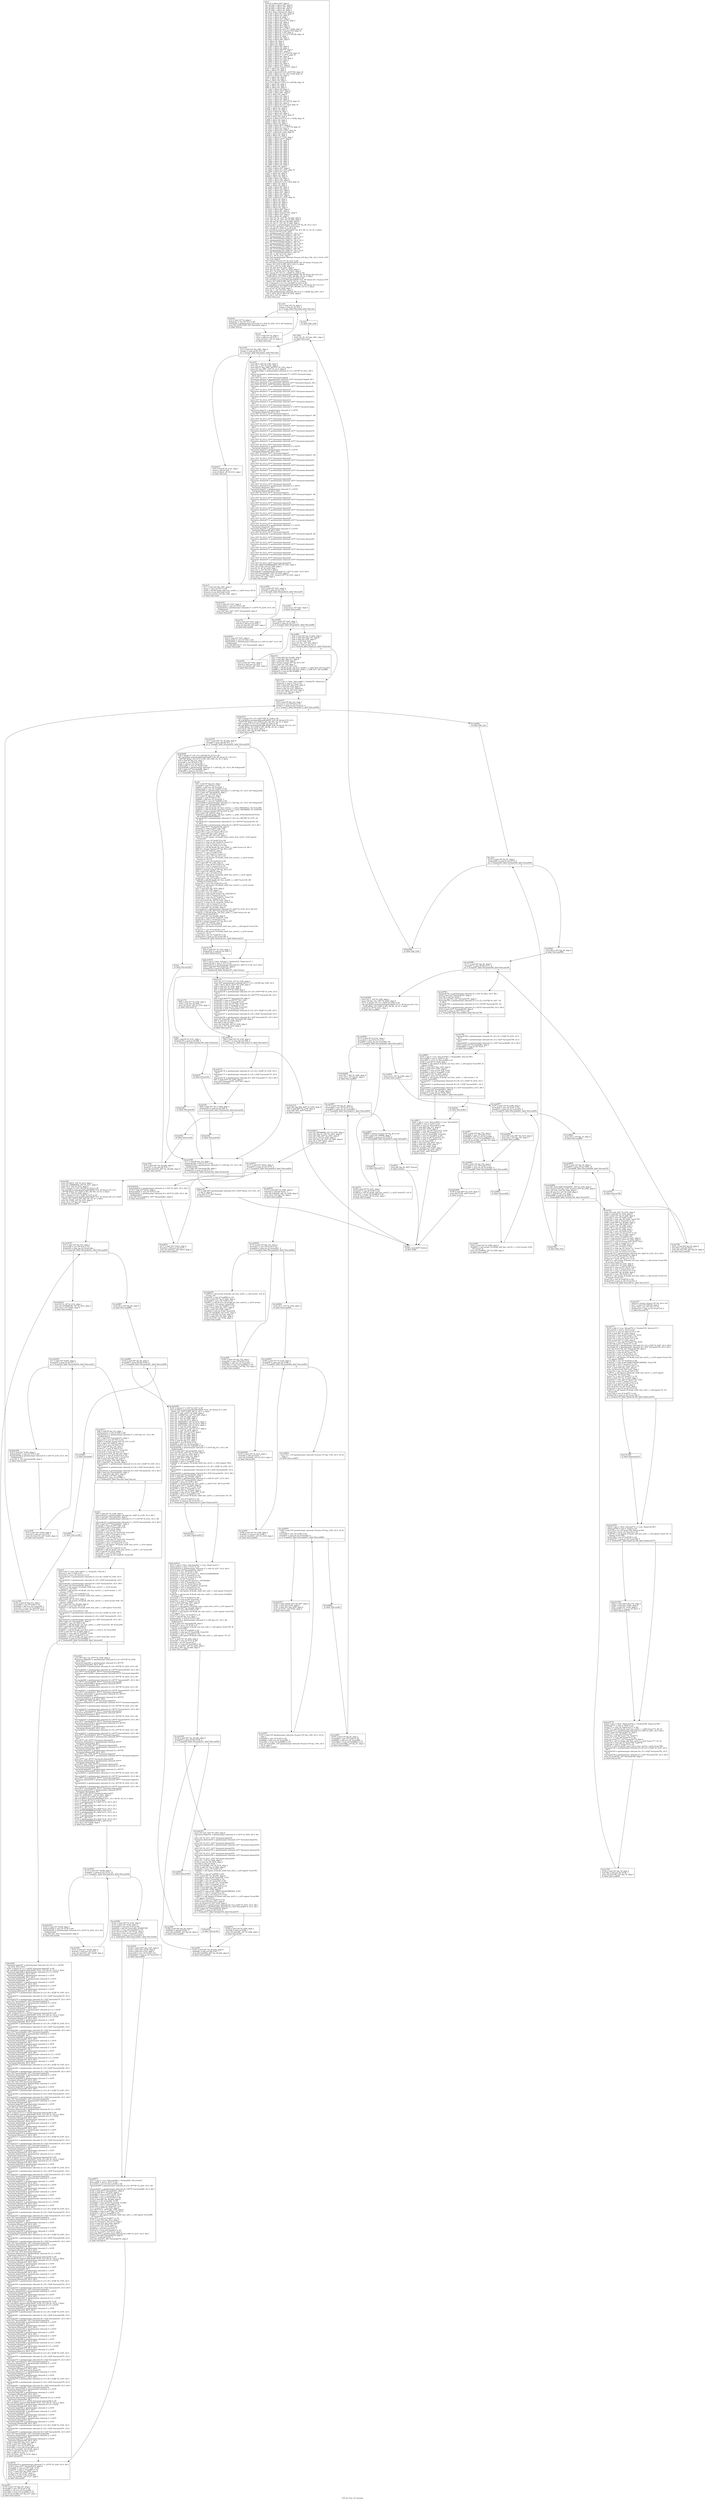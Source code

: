 digraph "CFG for 'func_33' function" {
	label="CFG for 'func_33' function";

	Node0xaadf690 [shape=record,label="{entry:\l  %retval = alloca i64*, align 8\l  %p_34.addr = alloca i32*, align 8\l  %p_35.addr = alloca i32*, align 8\l  %p_36.addr = alloca i64, align 8\l  %p_37.addr = alloca i32, align 4\l  %p_38 = alloca %union.U0, align 2\l  %l_2139 = alloca [9 x i64], align 16\l  %l_2140 = alloca i32, align 4\l  %l_2141 = alloca i8, align 1\l  %l_2150 = alloca i16*, align 8\l  %l_2151 = alloca %union.U0, align 2\l  %l_2186 = alloca i32, align 4\l  %l_2227 = alloca i8*, align 8\l  %l_2226 = alloca i8**, align 8\l  %l_2225 = alloca i8***, align 8\l  %l_2235 = alloca [6 x [8 x [5 x i32]]], align 16\l  %l_2350 = alloca [9 x %union.U0*], align 16\l  %l_2422 = alloca [2 x i32], align 4\l  %l_2427 = alloca [5 x [3 x [5 x i32**]]], align 16\l  %l_2428 = alloca i8, align 1\l  %l_2431 = alloca i32, align 4\l  %l_2432 = alloca i64*, align 8\l  %i = alloca i32, align 4\l  %j = alloca i32, align 4\l  %k = alloca i32, align 4\l  %l_2180 = alloca i64, align 8\l  %l_2181 = alloca i32, align 4\l  %l_2183 = alloca i64*****, align 8\l  %l_2213 = alloca i32*, align 8\l  %l_2212 = alloca [5 x [7 x i32**]], align 16\l  %l_2240 = alloca [7 x i16**], align 16\l  %l_2261 = alloca i64, align 8\l  %l_2267 = alloca [3 x i32], align 4\l  %l_2286 = alloca i16, align 2\l  %l_2293 = alloca i8, align 1\l  %l_2313 = alloca i32, align 4\l  %l_2322 = alloca i32*, align 8\l  %l_2341 = alloca %union.U0**, align 8\l  %i47 = alloca i32, align 4\l  %j48 = alloca i32, align 4\l  %l_2184 = alloca [10 x [9 x i64*****]], align 16\l  %l_2185 = alloca [2 x [2 x [6 x i32]]], align 16\l  %l_2219 = alloca i32, align 4\l  %i76 = alloca i32, align 4\l  %j77 = alloca i32, align 4\l  %k78 = alloca i32, align 4\l  %l_2179 = alloca [7 x [6 x [3 x i64**]]], align 16\l  %i83 = alloca i32, align 4\l  %j84 = alloca i32, align 4\l  %k85 = alloca i32, align 4\l  %l_2182 = alloca i32, align 4\l  %l_2190 = alloca i32**, align 8\l  %l_2189 = alloca i64*, align 8\l  %i193 = alloca i32, align 4\l  %l_2215 = alloca i16, align 2\l  %l_2217 = alloca i32, align 4\l  %l_2218 = alloca i32, align 4\l  %l_2224 = alloca [5 x [4 x i8***]], align 16\l  %l_2236 = alloca i32, align 4\l  %l_2270 = alloca [8 x [4 x i32]], align 16\l  %l_2275 = alloca i16, align 2\l  %i195 = alloca i32, align 4\l  %j196 = alloca i32, align 4\l  %l_2214 = alloca i8, align 1\l  %l_2233 = alloca i32, align 4\l  %l_2234 = alloca [5 x i32], align 16\l  %i202 = alloca i32, align 4\l  %l_2216 = alloca [10 x [4 x [1 x i32*]]], align 16\l  %i396 = alloca i32, align 4\l  %j397 = alloca i32, align 4\l  %k398 = alloca i32, align 4\l  %l_2228 = alloca i8***, align 8\l  %l_2229 = alloca [5 x [3 x i8****]], align 16\l  %l_2231 = alloca i32, align 4\l  %l_2232 = alloca [10 x i32*], align 16\l  %l_2237 = alloca [6 x i64], align 16\l  %i438 = alloca i32, align 4\l  %j439 = alloca i32, align 4\l  %l_2257 = alloca [7 x i16], align 2\l  %l_2260 = alloca i16***, align 8\l  %l_2262 = alloca i32, align 4\l  %l_2265 = alloca i32, align 4\l  %l_2268 = alloca i32, align 4\l  %l_2271 = alloca i32, align 4\l  %l_2272 = alloca i32, align 4\l  %l_2273 = alloca i32, align 4\l  %l_2274 = alloca i32, align 4\l  %l_2276 = alloca i32, align 4\l  %l_2277 = alloca i32, align 4\l  %l_2278 = alloca i32, align 4\l  %l_2279 = alloca i16, align 2\l  %l_2287 = alloca i32, align 4\l  %l_2288 = alloca i32, align 4\l  %l_2289 = alloca i32, align 4\l  %l_2290 = alloca i16, align 2\l  %i492 = alloca i32, align 4\l  %l_2263 = alloca i32*, align 8\l  %l_2264 = alloca [5 x i32*], align 16\l  %l_2266 = alloca i16, align 2\l  %i557 = alloca i32, align 4\l  %j558 = alloca i32, align 4\l  %k559 = alloca i32, align 4\l  %l_2299 = alloca i16, align 2\l  %l_2343 = alloca i16*, align 8\l  %l_2345 = alloca [10 x [2 x i32]], align 16\l  %i600 = alloca i32, align 4\l  %j601 = alloca i32, align 4\l  %l_2306 = alloca i64, align 8\l  %l_2300 = alloca i32, align 4\l  %l_2301 = alloca i32*, align 8\l  %l_2302 = alloca i32*, align 8\l  %l_2303 = alloca i32, align 4\l  %l_2304 = alloca i32*, align 8\l  %l_2305 = alloca [4 x i32*], align 16\l  %i612 = alloca i32, align 4\l  %j613 = alloca i32, align 4\l  %k614 = alloca i32, align 4\l  %i631 = alloca i32, align 4\l  %j632 = alloca i32, align 4\l  %k633 = alloca i32, align 4\l  %l_2318 = alloca i64*, align 8\l  %l_2324 = alloca i64, align 8\l  %l_2342 = alloca %union.U0**, align 8\l  %l_2344 = alloca i16*, align 8\l  %l_2346 = alloca i8*, align 8\l  store i32* %p_34, i32** %p_34.addr, align 8\l  store i32* %p_35, i32** %p_35.addr, align 8\l  store i64 %p_36, i64* %p_36.addr, align 8\l  store i32 %p_37, i32* %p_37.addr, align 4\l  %coerce.dive = getelementptr %union.U0* %p_38, i32 0, i32 0\l  store i16 %p_38.coerce, i16* %coerce.dive\l  %0 = bitcast [9 x i64]* %l_2139 to i8*\l  call void @llvm.memset.p0i8.i64(i8* %0, i8 0, i64 72, i32 16, i1 false)\l  %1 = bitcast i8* %0 to [9 x i64]*\l  %2 = getelementptr [9 x i64]* %1, i32 0, i32 1\l  store i64 7574323548316259511, i64* %2\l  %3 = getelementptr [9 x i64]* %1, i32 0, i32 2\l  store i64 7574323548316259511, i64* %3\l  %4 = getelementptr [9 x i64]* %1, i32 0, i32 4\l  store i64 7574323548316259511, i64* %4\l  %5 = getelementptr [9 x i64]* %1, i32 0, i32 5\l  store i64 7574323548316259511, i64* %5\l  %6 = getelementptr [9 x i64]* %1, i32 0, i32 7\l  store i64 7574323548316259511, i64* %6\l  %7 = getelementptr [9 x i64]* %1, i32 0, i32 8\l  store i64 7574323548316259511, i64* %7\l  store i32 -4, i32* %l_2140, align 4\l  store i8 1, i8* %l_2141, align 1\l  store i16* getelementptr inbounds (%union.U0* @g_1194, i32 0, i32 0), i16**\l... %l_2150, align 8\l  %8 = bitcast %union.U0* %l_2151 to i8*\l  call void @llvm.memcpy.p0i8.p0i8.i64(i8* %8, i8* bitcast (%union.U0*\l... @func_33.l_2151 to i8*), i64 2, i32 2, i1 false)\l  store i32 0, i32* %l_2186, align 4\l  store i8* null, i8** %l_2227, align 8\l  store i8** %l_2227, i8*** %l_2226, align 8\l  store i8*** %l_2226, i8**** %l_2225, align 8\l  %9 = bitcast [6 x [8 x [5 x i32]]]* %l_2235 to i8*\l  call void @llvm.memcpy.p0i8.p0i8.i64(i8* %9, i8* bitcast ([6 x [8 x [5 x\l... i32]]]* @func_33.l_2235 to i8*), i64 960, i32 16, i1 false)\l  %10 = bitcast [9 x %union.U0*]* %l_2350 to i8*\l  call void @llvm.memcpy.p0i8.p0i8.i64(i8* %10, i8* bitcast ([9 x %union.U0*]*\l... @func_33.l_2350 to i8*), i64 72, i32 16, i1 false)\l  %11 = bitcast [5 x [3 x [5 x i32**]]]* %l_2427 to i8*\l  call void @llvm.memcpy.p0i8.p0i8.i64(i8* %11, i8* bitcast ([5 x [3 x [5 x\l... i32**]]]* @func_33.l_2427 to i8*), i64 600, i32 16, i1 false)\l  store i8 -63, i8* %l_2428, align 1\l  store i32 -1, i32* %l_2431, align 4\l  store i64* getelementptr inbounds ([9 x [2 x [7 x i64]]]* @g_2387, i32 0,\l... i64 4, i64 0, i64 4), i64** %l_2432, align 8\l  store i32 0, i32* %i, align 4\l  br label %for.cond\l}"];
	Node0xaadf690 -> Node0xab2e270;
	Node0xab2e270 [shape=record,label="{for.cond:                                         \l  %12 = load i32* %i, align 4\l  %cmp = icmp slt i32 %12, 2\l  br i1 %cmp, label %for.body, label %for.end\l|{<s0>T|<s1>F}}"];
	Node0xab2e270:s0 -> Node0xab2e2a0;
	Node0xab2e270:s1 -> Node0xab2e300;
	Node0xab2e2a0 [shape=record,label="{for.body:                                         \l  %13 = load i32* %i, align 4\l  %idxprom = sext i32 %13 to i64\l  %arrayidx = getelementptr inbounds [2 x i32]* %l_2422, i32 0, i64 %idxprom\l  store i32 1503127026, i32* %arrayidx, align 4\l  br label %for.inc\l}"];
	Node0xab2e2a0 -> Node0xab2e2d0;
	Node0xab2e2d0 [shape=record,label="{for.inc:                                          \l  %14 = load i32* %i, align 4\l  %inc = add nsw i32 %14, 1\l  store i32 %inc, i32* %i, align 4\l  br label %for.cond\l}"];
	Node0xab2e2d0 -> Node0xab2e270;
	Node0xab2e300 [shape=record,label="{for.end:                                          \l  br label %lbl_2294\l}"];
	Node0xab2e300 -> Node0xab2e330;
	Node0xab2e330 [shape=record,label="{lbl_2294:                                         \l  store i32 -30, i32* @g_1861, align 4\l  br label %for.cond1\l}"];
	Node0xab2e330 -> Node0xab2e360;
	Node0xab2e360 [shape=record,label="{for.cond1:                                        \l  %15 = load i32* @g_1861, align 4\l  %cmp2 = icmp eq i32 %15, 29\l  br i1 %cmp2, label %for.body3, label %for.end7\l|{<s0>T|<s1>F}}"];
	Node0xab2e360:s0 -> Node0xab2e390;
	Node0xab2e360:s1 -> Node0xab2e3f0;
	Node0xab2e390 [shape=record,label="{for.body3:                                        \l  %16 = load i8* %l_2141, align 1\l  %inc4 = add i8 %16, 1\l  store i8 %inc4, i8* %l_2141, align 1\l  br label %for.inc5\l}"];
	Node0xab2e390 -> Node0xab2e3c0;
	Node0xab2e3c0 [shape=record,label="{for.inc5:                                         \l  %17 = load i32* @g_1861, align 4\l  %conv = zext i32 %17 to i64\l  %call = call i64 @safe_add_func_uint64_t_u_u(i64 %conv, i64 5)\l  %conv6 = trunc i64 %call to i32\l  store i32 %conv6, i32* @g_1861, align 4\l  br label %for.cond1\l}"];
	Node0xab2e3c0 -> Node0xab2e360;
	Node0xab2e3f0 [shape=record,label="{for.end7:                                         \l  store i64 6, i64* %l_2180, align 8\l  store i32 -1, i32* %l_2181, align 4\l  store i64***** @g_1665, i64****** %l_2183, align 8\l  store i32* @g_1861, i32** %l_2213, align 8\l  %arrayinit.begin = getelementptr inbounds [5 x [7 x i32**]]* %l_2212, i64 0,\l... i64 0\l  %arrayinit.begin8 = getelementptr inbounds [7 x i32**]* %arrayinit.begin,\l... i64 0, i64 0\l  store i32** %l_2213, i32*** %arrayinit.begin8\l  %arrayinit.element = getelementptr inbounds i32*** %arrayinit.begin8, i64 1\l  store i32** %l_2213, i32*** %arrayinit.element\l  %arrayinit.element9 = getelementptr inbounds i32*** %arrayinit.element, i64 1\l  store i32** %l_2213, i32*** %arrayinit.element9\l  %arrayinit.element10 = getelementptr inbounds i32*** %arrayinit.element9,\l... i64 1\l  store i32** %l_2213, i32*** %arrayinit.element10\l  %arrayinit.element11 = getelementptr inbounds i32*** %arrayinit.element10,\l... i64 1\l  store i32** %l_2213, i32*** %arrayinit.element11\l  %arrayinit.element12 = getelementptr inbounds i32*** %arrayinit.element11,\l... i64 1\l  store i32** %l_2213, i32*** %arrayinit.element12\l  %arrayinit.element13 = getelementptr inbounds i32*** %arrayinit.element12,\l... i64 1\l  store i32** %l_2213, i32*** %arrayinit.element13\l  %arrayinit.element14 = getelementptr inbounds [7 x i32**]* %arrayinit.begin,\l... i64 1\l  %arrayinit.begin15 = getelementptr inbounds [7 x i32**]*\l... %arrayinit.element14, i64 0, i64 0\l  store i32** %l_2213, i32*** %arrayinit.begin15\l  %arrayinit.element16 = getelementptr inbounds i32*** %arrayinit.begin15, i64\l... 1\l  store i32** %l_2213, i32*** %arrayinit.element16\l  %arrayinit.element17 = getelementptr inbounds i32*** %arrayinit.element16,\l... i64 1\l  store i32** %l_2213, i32*** %arrayinit.element17\l  %arrayinit.element18 = getelementptr inbounds i32*** %arrayinit.element17,\l... i64 1\l  store i32** %l_2213, i32*** %arrayinit.element18\l  %arrayinit.element19 = getelementptr inbounds i32*** %arrayinit.element18,\l... i64 1\l  store i32** %l_2213, i32*** %arrayinit.element19\l  %arrayinit.element20 = getelementptr inbounds i32*** %arrayinit.element19,\l... i64 1\l  store i32** %l_2213, i32*** %arrayinit.element20\l  %arrayinit.element21 = getelementptr inbounds i32*** %arrayinit.element20,\l... i64 1\l  store i32** %l_2213, i32*** %arrayinit.element21\l  %arrayinit.element22 = getelementptr inbounds [7 x i32**]*\l... %arrayinit.element14, i64 1\l  %arrayinit.begin23 = getelementptr inbounds [7 x i32**]*\l... %arrayinit.element22, i64 0, i64 0\l  store i32** %l_2213, i32*** %arrayinit.begin23\l  %arrayinit.element24 = getelementptr inbounds i32*** %arrayinit.begin23, i64\l... 1\l  store i32** %l_2213, i32*** %arrayinit.element24\l  %arrayinit.element25 = getelementptr inbounds i32*** %arrayinit.element24,\l... i64 1\l  store i32** %l_2213, i32*** %arrayinit.element25\l  %arrayinit.element26 = getelementptr inbounds i32*** %arrayinit.element25,\l... i64 1\l  store i32** %l_2213, i32*** %arrayinit.element26\l  %arrayinit.element27 = getelementptr inbounds i32*** %arrayinit.element26,\l... i64 1\l  store i32** %l_2213, i32*** %arrayinit.element27\l  %arrayinit.element28 = getelementptr inbounds i32*** %arrayinit.element27,\l... i64 1\l  store i32** %l_2213, i32*** %arrayinit.element28\l  %arrayinit.element29 = getelementptr inbounds i32*** %arrayinit.element28,\l... i64 1\l  store i32** %l_2213, i32*** %arrayinit.element29\l  %arrayinit.element30 = getelementptr inbounds [7 x i32**]*\l... %arrayinit.element22, i64 1\l  %arrayinit.begin31 = getelementptr inbounds [7 x i32**]*\l... %arrayinit.element30, i64 0, i64 0\l  store i32** %l_2213, i32*** %arrayinit.begin31\l  %arrayinit.element32 = getelementptr inbounds i32*** %arrayinit.begin31, i64\l... 1\l  store i32** %l_2213, i32*** %arrayinit.element32\l  %arrayinit.element33 = getelementptr inbounds i32*** %arrayinit.element32,\l... i64 1\l  store i32** %l_2213, i32*** %arrayinit.element33\l  %arrayinit.element34 = getelementptr inbounds i32*** %arrayinit.element33,\l... i64 1\l  store i32** %l_2213, i32*** %arrayinit.element34\l  %arrayinit.element35 = getelementptr inbounds i32*** %arrayinit.element34,\l... i64 1\l  store i32** %l_2213, i32*** %arrayinit.element35\l  %arrayinit.element36 = getelementptr inbounds i32*** %arrayinit.element35,\l... i64 1\l  store i32** %l_2213, i32*** %arrayinit.element36\l  %arrayinit.element37 = getelementptr inbounds i32*** %arrayinit.element36,\l... i64 1\l  store i32** %l_2213, i32*** %arrayinit.element37\l  %arrayinit.element38 = getelementptr inbounds [7 x i32**]*\l... %arrayinit.element30, i64 1\l  %arrayinit.begin39 = getelementptr inbounds [7 x i32**]*\l... %arrayinit.element38, i64 0, i64 0\l  store i32** %l_2213, i32*** %arrayinit.begin39\l  %arrayinit.element40 = getelementptr inbounds i32*** %arrayinit.begin39, i64\l... 1\l  store i32** %l_2213, i32*** %arrayinit.element40\l  %arrayinit.element41 = getelementptr inbounds i32*** %arrayinit.element40,\l... i64 1\l  store i32** %l_2213, i32*** %arrayinit.element41\l  %arrayinit.element42 = getelementptr inbounds i32*** %arrayinit.element41,\l... i64 1\l  store i32** %l_2213, i32*** %arrayinit.element42\l  %arrayinit.element43 = getelementptr inbounds i32*** %arrayinit.element42,\l... i64 1\l  store i32** %l_2213, i32*** %arrayinit.element43\l  %arrayinit.element44 = getelementptr inbounds i32*** %arrayinit.element43,\l... i64 1\l  store i32** %l_2213, i32*** %arrayinit.element44\l  %arrayinit.element45 = getelementptr inbounds i32*** %arrayinit.element44,\l... i64 1\l  store i32** %l_2213, i32*** %arrayinit.element45\l  store i64 -649510335980849028, i64* %l_2261, align 8\l  store i16 21709, i16* %l_2286, align 2\l  store i8 -53, i8* %l_2293, align 1\l  store i32 -1, i32* %l_2313, align 4\l  %arrayidx46 = getelementptr inbounds [3 x i32]* %l_2267, i32 0, i64 0\l  store i32* %arrayidx46, i32** %l_2322, align 8\l  store %union.U0** @g_1193, %union.U0*** %l_2341, align 8\l  store i32 0, i32* %i47, align 4\l  br label %for.cond49\l}"];
	Node0xab2e3f0 -> Node0xab2e420;
	Node0xab2e420 [shape=record,label="{for.cond49:                                       \l  %18 = load i32* %i47, align 4\l  %cmp50 = icmp slt i32 %18, 7\l  br i1 %cmp50, label %for.body52, label %for.end57\l|{<s0>T|<s1>F}}"];
	Node0xab2e420:s0 -> Node0xab2e450;
	Node0xab2e420:s1 -> Node0xab2e4b0;
	Node0xab2e450 [shape=record,label="{for.body52:                                       \l  %19 = load i32* %i47, align 4\l  %idxprom53 = sext i32 %19 to i64\l  %arrayidx54 = getelementptr inbounds [7 x i16**]* %l_2240, i32 0, i64\l... %idxprom53\l  store i16** @g_1207, i16*** %arrayidx54, align 8\l  br label %for.inc55\l}"];
	Node0xab2e450 -> Node0xab2e480;
	Node0xab2e480 [shape=record,label="{for.inc55:                                        \l  %20 = load i32* %i47, align 4\l  %inc56 = add nsw i32 %20, 1\l  store i32 %inc56, i32* %i47, align 4\l  br label %for.cond49\l}"];
	Node0xab2e480 -> Node0xab2e420;
	Node0xab2e4b0 [shape=record,label="{for.end57:                                        \l  store i32 0, i32* %i47, align 4\l  br label %for.cond58\l}"];
	Node0xab2e4b0 -> Node0xab2e4e0;
	Node0xab2e4e0 [shape=record,label="{for.cond58:                                       \l  %21 = load i32* %i47, align 4\l  %cmp59 = icmp slt i32 %21, 3\l  br i1 %cmp59, label %for.body61, label %for.end66\l|{<s0>T|<s1>F}}"];
	Node0xab2e4e0:s0 -> Node0xab2e510;
	Node0xab2e4e0:s1 -> Node0xab2e570;
	Node0xab2e510 [shape=record,label="{for.body61:                                       \l  %22 = load i32* %i47, align 4\l  %idxprom62 = sext i32 %22 to i64\l  %arrayidx63 = getelementptr inbounds [3 x i32]* %l_2267, i32 0, i64\l... %idxprom62\l  store i32 682120177, i32* %arrayidx63, align 4\l  br label %for.inc64\l}"];
	Node0xab2e510 -> Node0xab2e540;
	Node0xab2e540 [shape=record,label="{for.inc64:                                        \l  %23 = load i32* %i47, align 4\l  %inc65 = add nsw i32 %23, 1\l  store i32 %inc65, i32* %i47, align 4\l  br label %for.cond58\l}"];
	Node0xab2e540 -> Node0xab2e4e0;
	Node0xab2e570 [shape=record,label="{for.end66:                                        \l  %24 = load i32* %p_37.addr, align 4\l  %25 = load i32** @g_754, align 8\l  %26 = load i32* %25, align 4\l  %or = or i32 %26, %24\l  store i32 %or, i32* %25, align 4\l  %tobool = icmp ne i32 %or, 0\l  br i1 %tobool, label %land.rhs, label %land.end\l|{<s0>T|<s1>F}}"];
	Node0xab2e570:s0 -> Node0xab2e5a0;
	Node0xab2e570:s1 -> Node0xab2e5d0;
	Node0xab2e5a0 [shape=record,label="{land.rhs:                                         \l  %27 = load i64* %p_36.addr, align 8\l  %28 = load i64** @g_313, align 8\l  %29 = load i64* %28, align 8\l  %f0 = bitcast %union.U0* %p_38 to i16*\l  %30 = load i16* %f0, align 2\l  %conv67 = zext i16 %30 to i64\l  %call68 = call i64 @safe_sub_func_uint64_t_u_u(i64 %29, i64 %conv67)\l  %call69 = call i64 @safe_add_func_int64_t_s_s(i64 %27, i64 %call68)\l  %tobool70 = icmp ne i64 %call69, 0\l  br label %land.end\l}"];
	Node0xab2e5a0 -> Node0xab2e5d0;
	Node0xab2e5d0 [shape=record,label="{land.end:                                         \l  %31 = phi i1 [ false, %for.end66 ], [ %tobool70, %land.rhs ]\l  %land.ext = zext i1 %31 to i32\l  %32 = load i32** @g_2050, align 8\l  %33 = load i32* %32, align 4\l  %and = and i32 %33, %land.ext\l  store i32 %and, i32* %32, align 4\l  store i8 0, i8* @g_212, align 1\l  br label %for.cond71\l}"];
	Node0xab2e5d0 -> Node0xab2e600;
	Node0xab2e600 [shape=record,label="{for.cond71:                                       \l  %34 = load i8* @g_212, align 1\l  %conv72 = sext i8 %34 to i32\l  %cmp73 = icmp sle i32 %conv72, 4\l  br i1 %cmp73, label %for.body75, label %for.end592\l|{<s0>T|<s1>F}}"];
	Node0xab2e600:s0 -> Node0xab2e630;
	Node0xab2e600:s1 -> Node0xab2f080;
	Node0xab2e630 [shape=record,label="{for.body75:                                       \l  %35 = bitcast [10 x [9 x i64*****]]* %l_2184 to i8*\l  call void @llvm.memcpy.p0i8.p0i8.i64(i8* %35, i8* bitcast ([10 x [9 x\l... i64*****]]* @func_33.l_2184 to i8*), i64 720, i32 16, i1 false)\l  %36 = bitcast [2 x [2 x [6 x i32]]]* %l_2185 to i8*\l  call void @llvm.memcpy.p0i8.p0i8.i64(i8* %36, i8* bitcast ([2 x [2 x [6 x\l... i32]]]* @func_33.l_2185 to i8*), i64 96, i32 16, i1 false)\l  store i32 8, i32* %l_2219, align 4\l  store i64 8, i64* %p_36.addr, align 8\l  br label %for.cond79\l}"];
	Node0xab2e630 -> Node0xab2e660;
	Node0xab2e660 [shape=record,label="{for.cond79:                                       \l  %37 = load i64* %p_36.addr, align 8\l  %cmp80 = icmp sge i64 %37, 2\l  br i1 %cmp80, label %for.body82, label %for.end188\l|{<s0>T|<s1>F}}"];
	Node0xab2e660:s0 -> Node0xab2e690;
	Node0xab2e660:s1 -> Node0xab2e9c0;
	Node0xab2e690 [shape=record,label="{for.body82:                                       \l  %38 = bitcast [7 x [6 x [3 x i64**]]]* %l_2179 to i8*\l  call void @llvm.memcpy.p0i8.p0i8.i64(i8* %38, i8* bitcast ([7 x [6 x [3 x\l... i64**]]]* @func_33.l_2179 to i8*), i64 1008, i32 16, i1 false)\l  %39 = load i8* @g_212, align 1\l  %conv86 = sext i8 %39 to i32\l  %add = add nsw i32 %conv86, 2\l  %idxprom87 = sext i32 %add to i64\l  %arrayidx88 = getelementptr inbounds [7 x i16]* @g_151, i32 0, i64 %idxprom87\l  %40 = load i16* %arrayidx88, align 2\l  %tobool89 = icmp ne i16 %40, 0\l  br i1 %tobool89, label %if.then, label %if.end\l|{<s0>T|<s1>F}}"];
	Node0xab2e690:s0 -> Node0xab2e6c0;
	Node0xab2e690:s1 -> Node0xab2e6f0;
	Node0xab2e6c0 [shape=record,label="{if.then:                                          \l  br label %for.end188\l}"];
	Node0xab2e6c0 -> Node0xab2e9c0;
	Node0xab2e6f0 [shape=record,label="{if.end:                                           \l  %41 = load i8* @g_212, align 1\l  %conv90 = sext i8 %41 to i32\l  %add91 = add nsw i32 %conv90, 2\l  %idxprom92 = sext i32 %add91 to i64\l  %arrayidx93 = getelementptr inbounds [7 x i16]* @g_151, i32 0, i64 %idxprom92\l  %42 = load i16* %arrayidx93, align 2\l  %conv94 = sext i16 %42 to i32\l  %43 = load i8* @g_212, align 1\l  %conv95 = sext i8 %43 to i32\l  %add96 = add nsw i32 %conv95, 2\l  %idxprom97 = sext i32 %add96 to i64\l  %arrayidx98 = getelementptr inbounds [7 x i16]* @g_151, i32 0, i64 %idxprom97\l  %44 = load i16* %arrayidx98, align 2\l  %conv99 = sext i16 %44 to i32\l  %call100 = call i32 @safe_div_func_uint32_t_u_u(i32 1804444512, i32 %conv99)\l  %call101 = call i32 @safe_mod_func_uint32_t_u_u(i32 -660298982, i32 %call100)\l  %f0102 = bitcast %union.U0* %l_2151 to i16*\l  %45 = load i16* %f0102, align 2\l  %call103 = call i64 @safe_sub_func_uint64_t_u_u(i64 -4792149239235576183,\l... i64 4024489256807008943)\l  %arrayidx104 = getelementptr inbounds [7 x [6 x [3 x i64**]]]* %l_2179, i32\l... 0, i64 1\l  %arrayidx105 = getelementptr inbounds [6 x [3 x i64**]]* %arrayidx104, i32\l... 0, i64 2\l  %arrayidx106 = getelementptr inbounds [3 x i64**]* %arrayidx105, i32 0, i64 1\l  %46 = load i64*** %arrayidx106, align 8\l  %cmp107 = icmp eq i64** null, %46\l  %conv108 = zext i1 %cmp107 to i32\l  %conv109 = trunc i32 %conv108 to i16\l  %47 = load i16** @g_1207, align 8\l  store i16 %conv109, i16* %47, align 2\l  %call110 = call signext i16 @safe_unary_minus_func_int16_t_s(i16 signext\l... %conv109)\l  %conv111 = sext i16 %call110 to i64\l  %cmp112 = icmp ne i64 %call103, %conv111\l  %conv113 = zext i1 %cmp112 to i32\l  %conv114 = sext i32 %conv113 to i64\l  %call115 = call i64 @safe_div_func_int64_t_s_s(i64 %conv114, i64 1)\l  %f0116 = bitcast %union.U0* %p_38 to i16*\l  %48 = load i16* %f0116, align 2\l  %conv117 = zext i16 %48 to i64\l  %or118 = or i64 %call115, %conv117\l  %conv119 = trunc i64 %or118 to i16\l  %call120 = call zeroext i16 @safe_rshift_func_uint16_t_u_u(i16 zeroext\l... %conv119, i32 12)\l  %conv121 = zext i16 %call120 to i64\l  %49 = load i64* %l_2180, align 8\l  %cmp122 = icmp ult i64 %conv121, %49\l  %conv123 = zext i1 %cmp122 to i32\l  %conv124 = trunc i32 %conv123 to i16\l  %f0125 = bitcast %union.U0* %p_38 to i16*\l  %50 = load i16* %f0125, align 2\l  %conv126 = zext i16 %50 to i32\l  %call127 = call signext i16 @safe_lshift_func_int16_t_s_s(i16 signext\l... %conv124, i32 %conv126)\l  %conv128 = sext i16 %call127 to i64\l  %call129 = call i64 @safe_div_func_uint64_t_u_u(i64 %conv128, i64\l... 4354027331542417733)\l  %conv130 = trunc i64 %call129 to i16\l  %call131 = call zeroext i16 @safe_rshift_func_uint16_t_u_u(i16 zeroext\l... %conv130, i32 15)\l  %51 = load i32** @g_1976, align 8\l  %52 = load i32* %51, align 4\l  %conv132 = zext i32 %52 to i64\l  %cmp133 = icmp eq i64 %conv132, 1820329118\l  %conv134 = zext i1 %cmp133 to i32\l  %cmp135 = icmp ule i32 %call101, %conv134\l  %conv136 = zext i1 %cmp135 to i32\l  store i32 %conv136, i32* %l_2181, align 4\l  %cmp137 = icmp slt i32 %conv94, %conv136\l  %conv138 = zext i1 %cmp137 to i32\l  %conv139 = sext i32 %conv138 to i64\l  %53 = load i64* %p_36.addr, align 8\l  %arrayidx140 = getelementptr inbounds [9 x i64]* %l_2139, i32 0, i64 %53\l  store i64 %conv139, i64* %arrayidx140, align 8\l  %call141 = call i64 @safe_sub_func_int64_t_s_s(i64 %conv139, i64\l... -3782776212724527013)\l  %54 = load i64* %p_36.addr, align 8\l  %cmp142 = icmp slt i64 %call141, %54\l  %conv143 = zext i1 %cmp142 to i32\l  %f0144 = bitcast %union.U0* %p_38 to i16*\l  %55 = load i16* %f0144, align 2\l  %conv145 = trunc i16 %55 to i8\l  %call146 = call signext i8 @safe_lshift_func_int8_t_s_s(i8 signext %conv145,\l... i32 2)\l  %conv147 = sext i8 %call146 to i16\l  %call148 = call zeroext i16 @safe_lshift_func_uint16_t_u_s(i16 zeroext\l... %conv147, i32 5)\l  %conv149 = zext i16 %call148 to i32\l  %tobool150 = icmp ne i32 %conv149, 0\l  br i1 %tobool150, label %land.rhs151, label %land.end153\l|{<s0>T|<s1>F}}"];
	Node0xab2e6f0:s0 -> Node0xab2e720;
	Node0xab2e6f0:s1 -> Node0xab2e750;
	Node0xab2e720 [shape=record,label="{land.rhs151:                                      \l  %56 = load i32* %l_2181, align 4\l  %tobool152 = icmp ne i32 %56, 0\l  br label %land.end153\l}"];
	Node0xab2e720 -> Node0xab2e750;
	Node0xab2e750 [shape=record,label="{land.end153:                                      \l  %57 = phi i1 [ false, %if.end ], [ %tobool152, %land.rhs151 ]\l  %land.ext154 = zext i1 %57 to i32\l  %arrayidx155 = getelementptr inbounds [9 x i64]* %l_2139, i32 0, i64 0\l  %58 = load i64* %arrayidx155, align 8\l  %tobool156 = icmp ne i64 %58, 0\l  br i1 %tobool156, label %if.then157, label %if.else\l|{<s0>T|<s1>F}}"];
	Node0xab2e750:s0 -> Node0xab2e780;
	Node0xab2e750:s1 -> Node0xab2e870;
	Node0xab2e780 [shape=record,label="{if.then157:                                       \l  store i32 1577173432, i32* %l_2182, align 4\l  store i32** getelementptr inbounds ([8 x [7 x [1 x i32*]]]* @g_1596, i32 0,\l... i64 5, i64 0, i64 0), i32*** %l_2190, align 8\l  %59 = load i32* %l_2182, align 4\l  %60 = load i32* %l_2182, align 4\l  %61 = load i64****** %l_2183, align 8\l  %arrayidx158 = getelementptr inbounds [10 x [9 x i64*****]]* %l_2184, i32 0,\l... i64 3\l  %arrayidx159 = getelementptr inbounds [9 x i64*****]* %arrayidx158, i32 0,\l... i64 2\l  %62 = load i64****** %arrayidx159, align 8\l  %cmp160 = icmp ne i64***** %61, %62\l  %conv161 = zext i1 %cmp160 to i32\l  %cmp162 = icmp sgt i32 %60, %conv161\l  %conv163 = zext i1 %cmp162 to i32\l  %cmp164 = icmp eq i32 %59, %conv163\l  %conv165 = zext i1 %cmp164 to i32\l  %arrayidx166 = getelementptr inbounds [2 x [2 x [6 x i32]]]* %l_2185, i32 0,\l... i64 0\l  %arrayidx167 = getelementptr inbounds [2 x [6 x i32]]* %arrayidx166, i32 0,\l... i64 1\l  %arrayidx168 = getelementptr inbounds [6 x i32]* %arrayidx167, i32 0, i64 0\l  store i32 %conv165, i32* %arrayidx168, align 4\l  %63 = load i32* %l_2186, align 4\l  %inc169 = add i32 %63, 1\l  store i32 %inc169, i32* %l_2186, align 4\l  store i32 4, i32* %l_2140, align 4\l  br label %for.cond170\l}"];
	Node0xab2e780 -> Node0xab2e7b0;
	Node0xab2e7b0 [shape=record,label="{for.cond170:                                      \l  %64 = load i32* %l_2140, align 4\l  %cmp171 = icmp sge i32 %64, 0\l  br i1 %cmp171, label %for.body173, label %for.end175\l|{<s0>T|<s1>F}}"];
	Node0xab2e7b0:s0 -> Node0xab2e7e0;
	Node0xab2e7b0:s1 -> Node0xab2e840;
	Node0xab2e7e0 [shape=record,label="{for.body173:                                      \l  store i64* @g_908, i64** %l_2189, align 8\l  %65 = load i64** %l_2189, align 8\l  store i64* %65, i64** %retval\l  br label %return\l}"];
	Node0xab2e7e0 -> Node0xab2fb60;
	Node0xab2e810 [shape=record,label="{for.inc174:                                       \l  %66 = load i32* %l_2140, align 4\l  %sub = sub nsw i32 %66, 1\l  store i32 %sub, i32* %l_2140, align 4\l  br label %for.cond170\l}"];
	Node0xab2e810 -> Node0xab2e7b0;
	Node0xab2e840 [shape=record,label="{for.end175:                                       \l  %arrayidx176 = getelementptr inbounds [2 x [2 x [6 x i32]]]* %l_2185, i32 0,\l... i64 0\l  %arrayidx177 = getelementptr inbounds [2 x [6 x i32]]* %arrayidx176, i32 0,\l... i64 1\l  %arrayidx178 = getelementptr inbounds [6 x i32]* %arrayidx177, i32 0, i64 0\l  %67 = load i32*** %l_2190, align 8\l  store i32* %arrayidx178, i32** %67, align 8\l  br label %if.end182\l}"];
	Node0xab2e840 -> Node0xab2e900;
	Node0xab2e870 [shape=record,label="{if.else:                                          \l  %68 = load i8* %l_2141, align 1\l  %tobool179 = icmp ne i8 %68, 0\l  br i1 %tobool179, label %if.then180, label %if.end181\l|{<s0>T|<s1>F}}"];
	Node0xab2e870:s0 -> Node0xab2e8a0;
	Node0xab2e870:s1 -> Node0xab2e8d0;
	Node0xab2e8a0 [shape=record,label="{if.then180:                                       \l  br label %for.end188\l}"];
	Node0xab2e8a0 -> Node0xab2e9c0;
	Node0xab2e8d0 [shape=record,label="{if.end181:                                        \l  br label %if.end182\l}"];
	Node0xab2e8d0 -> Node0xab2e900;
	Node0xab2e900 [shape=record,label="{if.end182:                                        \l  %69 = load i32* %p_37.addr, align 4\l  %tobool183 = icmp ne i32 %69, 0\l  br i1 %tobool183, label %if.then184, label %if.end185\l|{<s0>T|<s1>F}}"];
	Node0xab2e900:s0 -> Node0xab2e930;
	Node0xab2e900:s1 -> Node0xab2e960;
	Node0xab2e930 [shape=record,label="{if.then184:                                       \l  br label %for.end188\l}"];
	Node0xab2e930 -> Node0xab2e9c0;
	Node0xab2e960 [shape=record,label="{if.end185:                                        \l  br label %for.inc186\l}"];
	Node0xab2e960 -> Node0xab2e990;
	Node0xab2e990 [shape=record,label="{for.inc186:                                       \l  %70 = load i64* %p_36.addr, align 8\l  %sub187 = sub nsw i64 %70, 1\l  store i64 %sub187, i64* %p_36.addr, align 8\l  br label %for.cond79\l}"];
	Node0xab2e990 -> Node0xab2e660;
	Node0xab2e9c0 [shape=record,label="{for.end188:                                       \l  %71 = load i8* @g_212, align 1\l  %idxprom189 = sext i8 %71 to i64\l  %arrayidx190 = getelementptr inbounds [7 x i16]* @g_151, i32 0, i64\l... %idxprom189\l  %72 = load i16* %arrayidx190, align 2\l  %tobool191 = icmp ne i16 %72, 0\l  br i1 %tobool191, label %if.then192, label %if.else194\l|{<s0>T|<s1>F}}"];
	Node0xab2e9c0:s0 -> Node0xab2e9f0;
	Node0xab2e9c0:s1 -> Node0xab2ea20;
	Node0xab2e9f0 [shape=record,label="{if.then192:                                       \l  %73 = load i64** getelementptr inbounds ([10 x i64*]* @func_33.l_2191, i32\l... 0, i64 2), align 8\l  store i64* %73, i64** %retval\l  br label %return\l}"];
	Node0xab2e9f0 -> Node0xab2fb60;
	Node0xab2ea20 [shape=record,label="{if.else194:                                       \l  store i16 29072, i16* %l_2215, align 2\l  store i32 1269950628, i32* %l_2217, align 4\l  store i32 0, i32* %l_2218, align 4\l  %74 = bitcast [5 x [4 x i8***]]* %l_2224 to i8*\l  call void @llvm.memcpy.p0i8.p0i8.i64(i8* %74, i8* bitcast ([5 x [4 x\l... i8***]]* @func_33.l_2224 to i8*), i64 160, i32 16, i1 false)\l  store i32 1, i32* %l_2236, align 4\l  %75 = bitcast [8 x [4 x i32]]* %l_2270 to i8*\l  call void @llvm.memcpy.p0i8.p0i8.i64(i8* %75, i8* bitcast ([8 x [4 x i32]]*\l... @func_33.l_2270 to i8*), i64 128, i32 16, i1 false)\l  store i16 15592, i16* %l_2275, align 2\l  store i16 4, i16* @g_227, align 2\l  br label %for.cond197\l}"];
	Node0xab2ea20 -> Node0xab2ea50;
	Node0xab2ea50 [shape=record,label="{for.cond197:                                      \l  %76 = load i16* @g_227, align 2\l  %conv198 = sext i16 %76 to i32\l  %cmp199 = icmp sge i32 %conv198, 1\l  br i1 %cmp199, label %for.body201, label %for.end487\l|{<s0>T|<s1>F}}"];
	Node0xab2ea50:s0 -> Node0xab2ea80;
	Node0xab2ea50:s1 -> Node0xab2edb0;
	Node0xab2ea80 [shape=record,label="{for.body201:                                      \l  store i8 121, i8* %l_2214, align 1\l  store i32 1876886156, i32* %l_2233, align 4\l  store i32 0, i32* %i202, align 4\l  br label %for.cond203\l}"];
	Node0xab2ea80 -> Node0xab2eab0;
	Node0xab2eab0 [shape=record,label="{for.cond203:                                      \l  %77 = load i32* %i202, align 4\l  %cmp204 = icmp slt i32 %77, 5\l  br i1 %cmp204, label %for.body206, label %for.end211\l|{<s0>T|<s1>F}}"];
	Node0xab2eab0:s0 -> Node0xab2eae0;
	Node0xab2eab0:s1 -> Node0xab2eb40;
	Node0xab2eae0 [shape=record,label="{for.body206:                                      \l  %78 = load i32* %i202, align 4\l  %idxprom207 = sext i32 %78 to i64\l  %arrayidx208 = getelementptr inbounds [5 x i32]* %l_2234, i32 0, i64\l... %idxprom207\l  store i32 -1, i32* %arrayidx208, align 4\l  br label %for.inc209\l}"];
	Node0xab2eae0 -> Node0xab2eb10;
	Node0xab2eb10 [shape=record,label="{for.inc209:                                       \l  %79 = load i32* %i202, align 4\l  %inc210 = add nsw i32 %79, 1\l  store i32 %inc210, i32* %i202, align 4\l  br label %for.cond203\l}"];
	Node0xab2eb10 -> Node0xab2eab0;
	Node0xab2eb40 [shape=record,label="{for.end211:                                       \l  %80 = load i8* @g_212, align 1\l  %idxprom212 = sext i8 %80 to i64\l  %arrayidx213 = getelementptr inbounds [7 x i16]* @g_151, i32 0, i64\l... %idxprom212\l  %81 = load i16* %arrayidx213, align 2\l  %conv214 = sext i16 %81 to i32\l  %f0215 = bitcast %union.U0* %l_2151 to i16*\l  %82 = load i16* %f0215, align 2\l  %conv216 = zext i16 %82 to i32\l  %83 = load i8* @g_316, align 1\l  %conv217 = sext i8 %83 to i32\l  %xor = xor i32 %conv217, %conv216\l  %conv218 = trunc i32 %xor to i8\l  store i8 %conv218, i8* @g_316, align 1\l  %conv219 = sext i8 %conv218 to i32\l  %or220 = or i32 %conv214, %conv219\l  %84 = load i32** @g_754, align 8\l  store i32 %or220, i32* %84, align 4\l  %85 = load i64* %p_36.addr, align 8\l  %arrayidx221 = getelementptr inbounds [2 x [2 x [6 x i32]]]* %l_2185, i32 0,\l... i64 0\l  %arrayidx222 = getelementptr inbounds [2 x [6 x i32]]* %arrayidx221, i32 0,\l... i64 1\l  %arrayidx223 = getelementptr inbounds [6 x i32]* %arrayidx222, i32 0, i64 0\l  %86 = load i32* %arrayidx223, align 4\l  %87 = load i32** @g_1613, align 8\l  store i32 %86, i32* %87, align 4\l  %tobool224 = icmp ne i32 %86, 0\l  br i1 %tobool224, label %lor.end, label %lor.rhs\l|{<s0>T|<s1>F}}"];
	Node0xab2eb40:s0 -> Node0xab2eba0;
	Node0xab2eb40:s1 -> Node0xab2eb70;
	Node0xab2eb70 [shape=record,label="{lor.rhs:                                          \l  %88 = load i32* %l_2186, align 4\l  %arrayidx225 = getelementptr inbounds [9 x i64]* %l_2139, i32 0, i64 5\l  %89 = load i64* %arrayidx225, align 8\l  %arrayidx226 = getelementptr inbounds [5 x [7 x i32**]]* %l_2212, i32 0, i64\l... 3\l  %arrayidx227 = getelementptr inbounds [7 x i32**]* %arrayidx226, i32 0, i64 0\l  %90 = load i32*** %arrayidx227, align 8\l  %cmp228 = icmp eq i32** %90, null\l  %conv229 = zext i1 %cmp228 to i32\l  %91 = load i8* %l_2214, align 1\l  %conv230 = zext i8 %91 to i32\l  %cmp231 = icmp sgt i32 %conv229, %conv230\l  %conv232 = zext i1 %cmp231 to i32\l  %92 = load i8* %l_2214, align 1\l  %conv233 = zext i8 %92 to i32\l  %cmp234 = icmp sge i32 %conv232, %conv233\l  %conv235 = zext i1 %cmp234 to i32\l  %conv236 = trunc i32 %conv235 to i16\l  %call237 = call signext i16 @safe_rshift_func_int16_t_s_s(i16 signext\l... %conv236, i32 15)\l  %conv238 = sext i16 %call237 to i32\l  %call239 = call i32 @safe_sub_func_int32_t_s_s(i32 1, i32 %conv238)\l  %93 = load i8* %l_2214, align 1\l  %conv240 = zext i8 %93 to i32\l  %cmp241 = icmp sle i32 %call239, %conv240\l  br label %lor.end\l}"];
	Node0xab2eb70 -> Node0xab2eba0;
	Node0xab2eba0 [shape=record,label="{lor.end:                                          \l  %94 = phi i1 [ true, %for.end211 ], [ %cmp241, %lor.rhs ]\l  %lor.ext = zext i1 %94 to i32\l  %conv243 = trunc i32 %lor.ext to i16\l  %arrayidx244 = getelementptr inbounds [2 x [2 x [6 x i32]]]* %l_2185, i32 0,\l... i64 0\l  %arrayidx245 = getelementptr inbounds [2 x [6 x i32]]* %arrayidx244, i32 0,\l... i64 1\l  %arrayidx246 = getelementptr inbounds [6 x i32]* %arrayidx245, i32 0, i64 0\l  %95 = load i32* %arrayidx246, align 4\l  %call247 = call zeroext i16 @safe_rshift_func_uint16_t_u_u(i16 zeroext\l... %conv243, i32 %95)\l  %call248 = call zeroext i16 @safe_sub_func_uint16_t_u_u(i16 zeroext -1, i16\l... zeroext -27746)\l  %conv249 = trunc i16 %call248 to i8\l  %call250 = call zeroext i8 @safe_lshift_func_uint8_t_u_u(i8 zeroext\l... %conv249, i32 2)\l  %96 = load i16* %l_2215, align 2\l  %call251 = call zeroext i16 @safe_add_func_uint16_t_u_u(i16 zeroext %96, i16\l... zeroext -10544)\l  %97 = load i64* %p_36.addr, align 8\l  %conv252 = trunc i64 %97 to i8\l  %call253 = call signext i8 @safe_lshift_func_int8_t_s_u(i8 signext %conv252,\l... i32 3)\l  %conv254 = sext i8 %call253 to i64\l  %arrayidx255 = getelementptr inbounds [2 x [2 x [6 x i32]]]* %l_2185, i32 0,\l... i64 0\l  %arrayidx256 = getelementptr inbounds [2 x [6 x i32]]* %arrayidx255, i32 0,\l... i64 0\l  %arrayidx257 = getelementptr inbounds [6 x i32]* %arrayidx256, i32 0, i64 1\l  %98 = load i32* %arrayidx257, align 4\l  %conv258 = sext i32 %98 to i64\l  %call259 = call i64 @safe_sub_func_int64_t_s_s(i64 %conv254, i64 %conv258)\l  %99 = load i64* %l_2180, align 8\l  %conv260 = trunc i64 %99 to i32\l  %call261 = call i32 @safe_mod_func_int32_t_s_s(i32 0, i32 %conv260)\l  %100 = load i32* %p_37.addr, align 4\l  %cmp262 = icmp ugt i32 %call261, %100\l  %conv263 = zext i1 %cmp262 to i32\l  %call264 = call i32 @safe_sub_func_int32_t_s_s(i32 %conv263, i32 6)\l  %tobool265 = icmp ne i32 %call264, 0\l  br i1 %tobool265, label %if.then266, label %if.else401\l|{<s0>T|<s1>F}}"];
	Node0xab2eba0:s0 -> Node0xab2ebd0;
	Node0xab2eba0:s1 -> Node0xab2ec00;
	Node0xab2ebd0 [shape=record,label="{if.then266:                                       \l  %arrayinit.begin267 = getelementptr inbounds [10 x [4 x [1 x i32*]]]*\l... %l_2216, i64 0, i64 0\l  %101 = bitcast [4 x [1 x i32*]]* %arrayinit.begin267 to i8*\l  call void @llvm.memset.p0i8.i64(i8* %101, i8 0, i64 32, i32 8, i1 false)\l  %arrayinit.begin268 = getelementptr inbounds [4 x [1 x i32*]]*\l... %arrayinit.begin267, i64 0, i64 0\l  %arrayinit.begin269 = getelementptr inbounds [1 x i32*]*\l... %arrayinit.begin268, i64 0, i64 0\l  %arrayinit.element270 = getelementptr inbounds [1 x i32*]*\l... %arrayinit.begin268, i64 1\l  %arrayinit.begin271 = getelementptr inbounds [1 x i32*]*\l... %arrayinit.element270, i64 0, i64 0\l  %arrayinit.element272 = getelementptr inbounds [1 x i32*]*\l... %arrayinit.element270, i64 1\l  %arrayinit.begin273 = getelementptr inbounds [1 x i32*]*\l... %arrayinit.element272, i64 0, i64 0\l  %arrayidx274 = getelementptr inbounds [2 x [2 x [6 x i32]]]* %l_2185, i32 0,\l... i64 1\l  %arrayidx275 = getelementptr inbounds [2 x [6 x i32]]* %arrayidx274, i32 0,\l... i64 0\l  %arrayidx276 = getelementptr inbounds [6 x i32]* %arrayidx275, i32 0, i64 0\l  store i32* %arrayidx276, i32** %arrayinit.begin273\l  %arrayinit.element277 = getelementptr inbounds [1 x i32*]*\l... %arrayinit.element272, i64 1\l  %arrayinit.begin278 = getelementptr inbounds [1 x i32*]*\l... %arrayinit.element277, i64 0, i64 0\l  %arrayinit.element279 = getelementptr inbounds [4 x [1 x i32*]]*\l... %arrayinit.begin267, i64 1\l  %102 = bitcast [4 x [1 x i32*]]* %arrayinit.element279 to i8*\l  call void @llvm.memset.p0i8.i64(i8* %102, i8 0, i64 32, i32 8, i1 false)\l  %arrayinit.begin280 = getelementptr inbounds [4 x [1 x i32*]]*\l... %arrayinit.element279, i64 0, i64 0\l  %arrayinit.begin281 = getelementptr inbounds [1 x i32*]*\l... %arrayinit.begin280, i64 0, i64 0\l  %arrayidx282 = getelementptr inbounds [2 x [2 x [6 x i32]]]* %l_2185, i32 0,\l... i64 1\l  %arrayidx283 = getelementptr inbounds [2 x [6 x i32]]* %arrayidx282, i32 0,\l... i64 0\l  %arrayidx284 = getelementptr inbounds [6 x i32]* %arrayidx283, i32 0, i64 0\l  store i32* %arrayidx284, i32** %arrayinit.begin281\l  %arrayinit.element285 = getelementptr inbounds [1 x i32*]*\l... %arrayinit.begin280, i64 1\l  %arrayinit.begin286 = getelementptr inbounds [1 x i32*]*\l... %arrayinit.element285, i64 0, i64 0\l  %arrayinit.element287 = getelementptr inbounds [1 x i32*]*\l... %arrayinit.element285, i64 1\l  %arrayinit.begin288 = getelementptr inbounds [1 x i32*]*\l... %arrayinit.element287, i64 0, i64 0\l  %arrayinit.element289 = getelementptr inbounds [1 x i32*]*\l... %arrayinit.element287, i64 1\l  %arrayinit.begin290 = getelementptr inbounds [1 x i32*]*\l... %arrayinit.element289, i64 0, i64 0\l  %arrayinit.element291 = getelementptr inbounds [4 x [1 x i32*]]*\l... %arrayinit.element279, i64 1\l  %arrayinit.begin292 = getelementptr inbounds [4 x [1 x i32*]]*\l... %arrayinit.element291, i64 0, i64 0\l  %arrayinit.begin293 = getelementptr inbounds [1 x i32*]*\l... %arrayinit.begin292, i64 0, i64 0\l  %arrayidx294 = getelementptr inbounds [2 x [2 x [6 x i32]]]* %l_2185, i32 0,\l... i64 1\l  %arrayidx295 = getelementptr inbounds [2 x [6 x i32]]* %arrayidx294, i32 0,\l... i64 0\l  %arrayidx296 = getelementptr inbounds [6 x i32]* %arrayidx295, i32 0, i64 0\l  store i32* %arrayidx296, i32** %arrayinit.begin293\l  %arrayinit.element297 = getelementptr inbounds [1 x i32*]*\l... %arrayinit.begin292, i64 1\l  %arrayinit.begin298 = getelementptr inbounds [1 x i32*]*\l... %arrayinit.element297, i64 0, i64 0\l  store i32* null, i32** %arrayinit.begin298\l  %arrayinit.element299 = getelementptr inbounds [1 x i32*]*\l... %arrayinit.element297, i64 1\l  %arrayinit.begin300 = getelementptr inbounds [1 x i32*]*\l... %arrayinit.element299, i64 0, i64 0\l  %arrayidx301 = getelementptr inbounds [2 x [2 x [6 x i32]]]* %l_2185, i32 0,\l... i64 1\l  %arrayidx302 = getelementptr inbounds [2 x [6 x i32]]* %arrayidx301, i32 0,\l... i64 0\l  %arrayidx303 = getelementptr inbounds [6 x i32]* %arrayidx302, i32 0, i64 0\l  store i32* %arrayidx303, i32** %arrayinit.begin300\l  %arrayinit.element304 = getelementptr inbounds [1 x i32*]*\l... %arrayinit.element299, i64 1\l  %arrayinit.begin305 = getelementptr inbounds [1 x i32*]*\l... %arrayinit.element304, i64 0, i64 0\l  store i32* null, i32** %arrayinit.begin305\l  %arrayinit.element306 = getelementptr inbounds [4 x [1 x i32*]]*\l... %arrayinit.element291, i64 1\l  %103 = bitcast [4 x [1 x i32*]]* %arrayinit.element306 to i8*\l  call void @llvm.memset.p0i8.i64(i8* %103, i8 0, i64 32, i32 8, i1 false)\l  %arrayinit.begin307 = getelementptr inbounds [4 x [1 x i32*]]*\l... %arrayinit.element306, i64 0, i64 0\l  %arrayinit.begin308 = getelementptr inbounds [1 x i32*]*\l... %arrayinit.begin307, i64 0, i64 0\l  %arrayinit.element309 = getelementptr inbounds [1 x i32*]*\l... %arrayinit.begin307, i64 1\l  %arrayinit.begin310 = getelementptr inbounds [1 x i32*]*\l... %arrayinit.element309, i64 0, i64 0\l  %arrayinit.element311 = getelementptr inbounds [1 x i32*]*\l... %arrayinit.element309, i64 1\l  %arrayinit.begin312 = getelementptr inbounds [1 x i32*]*\l... %arrayinit.element311, i64 0, i64 0\l  %arrayidx313 = getelementptr inbounds [2 x [2 x [6 x i32]]]* %l_2185, i32 0,\l... i64 1\l  %arrayidx314 = getelementptr inbounds [2 x [6 x i32]]* %arrayidx313, i32 0,\l... i64 0\l  %arrayidx315 = getelementptr inbounds [6 x i32]* %arrayidx314, i32 0, i64 0\l  store i32* %arrayidx315, i32** %arrayinit.begin312\l  %arrayinit.element316 = getelementptr inbounds [1 x i32*]*\l... %arrayinit.element311, i64 1\l  %arrayinit.begin317 = getelementptr inbounds [1 x i32*]*\l... %arrayinit.element316, i64 0, i64 0\l  %arrayinit.element318 = getelementptr inbounds [4 x [1 x i32*]]*\l... %arrayinit.element306, i64 1\l  %104 = bitcast [4 x [1 x i32*]]* %arrayinit.element318 to i8*\l  call void @llvm.memset.p0i8.i64(i8* %104, i8 0, i64 32, i32 8, i1 false)\l  %arrayinit.begin319 = getelementptr inbounds [4 x [1 x i32*]]*\l... %arrayinit.element318, i64 0, i64 0\l  %arrayinit.begin320 = getelementptr inbounds [1 x i32*]*\l... %arrayinit.begin319, i64 0, i64 0\l  %arrayidx321 = getelementptr inbounds [2 x [2 x [6 x i32]]]* %l_2185, i32 0,\l... i64 1\l  %arrayidx322 = getelementptr inbounds [2 x [6 x i32]]* %arrayidx321, i32 0,\l... i64 0\l  %arrayidx323 = getelementptr inbounds [6 x i32]* %arrayidx322, i32 0, i64 0\l  store i32* %arrayidx323, i32** %arrayinit.begin320\l  %arrayinit.element324 = getelementptr inbounds [1 x i32*]*\l... %arrayinit.begin319, i64 1\l  %arrayinit.begin325 = getelementptr inbounds [1 x i32*]*\l... %arrayinit.element324, i64 0, i64 0\l  %arrayinit.element326 = getelementptr inbounds [1 x i32*]*\l... %arrayinit.element324, i64 1\l  %arrayinit.begin327 = getelementptr inbounds [1 x i32*]*\l... %arrayinit.element326, i64 0, i64 0\l  %arrayinit.element328 = getelementptr inbounds [1 x i32*]*\l... %arrayinit.element326, i64 1\l  %arrayinit.begin329 = getelementptr inbounds [1 x i32*]*\l... %arrayinit.element328, i64 0, i64 0\l  %arrayinit.element330 = getelementptr inbounds [4 x [1 x i32*]]*\l... %arrayinit.element318, i64 1\l  %arrayinit.begin331 = getelementptr inbounds [4 x [1 x i32*]]*\l... %arrayinit.element330, i64 0, i64 0\l  %arrayinit.begin332 = getelementptr inbounds [1 x i32*]*\l... %arrayinit.begin331, i64 0, i64 0\l  %arrayidx333 = getelementptr inbounds [2 x [2 x [6 x i32]]]* %l_2185, i32 0,\l... i64 1\l  %arrayidx334 = getelementptr inbounds [2 x [6 x i32]]* %arrayidx333, i32 0,\l... i64 0\l  %arrayidx335 = getelementptr inbounds [6 x i32]* %arrayidx334, i32 0, i64 0\l  store i32* %arrayidx335, i32** %arrayinit.begin332\l  %arrayinit.element336 = getelementptr inbounds [1 x i32*]*\l... %arrayinit.begin331, i64 1\l  %arrayinit.begin337 = getelementptr inbounds [1 x i32*]*\l... %arrayinit.element336, i64 0, i64 0\l  store i32* null, i32** %arrayinit.begin337\l  %arrayinit.element338 = getelementptr inbounds [1 x i32*]*\l... %arrayinit.element336, i64 1\l  %arrayinit.begin339 = getelementptr inbounds [1 x i32*]*\l... %arrayinit.element338, i64 0, i64 0\l  %arrayidx340 = getelementptr inbounds [2 x [2 x [6 x i32]]]* %l_2185, i32 0,\l... i64 1\l  %arrayidx341 = getelementptr inbounds [2 x [6 x i32]]* %arrayidx340, i32 0,\l... i64 0\l  %arrayidx342 = getelementptr inbounds [6 x i32]* %arrayidx341, i32 0, i64 0\l  store i32* %arrayidx342, i32** %arrayinit.begin339\l  %arrayinit.element343 = getelementptr inbounds [1 x i32*]*\l... %arrayinit.element338, i64 1\l  %arrayinit.begin344 = getelementptr inbounds [1 x i32*]*\l... %arrayinit.element343, i64 0, i64 0\l  store i32* null, i32** %arrayinit.begin344\l  %arrayinit.element345 = getelementptr inbounds [4 x [1 x i32*]]*\l... %arrayinit.element330, i64 1\l  %105 = bitcast [4 x [1 x i32*]]* %arrayinit.element345 to i8*\l  call void @llvm.memset.p0i8.i64(i8* %105, i8 0, i64 32, i32 8, i1 false)\l  %arrayinit.begin346 = getelementptr inbounds [4 x [1 x i32*]]*\l... %arrayinit.element345, i64 0, i64 0\l  %arrayinit.begin347 = getelementptr inbounds [1 x i32*]*\l... %arrayinit.begin346, i64 0, i64 0\l  %arrayinit.element348 = getelementptr inbounds [1 x i32*]*\l... %arrayinit.begin346, i64 1\l  %arrayinit.begin349 = getelementptr inbounds [1 x i32*]*\l... %arrayinit.element348, i64 0, i64 0\l  %arrayinit.element350 = getelementptr inbounds [1 x i32*]*\l... %arrayinit.element348, i64 1\l  %arrayinit.begin351 = getelementptr inbounds [1 x i32*]*\l... %arrayinit.element350, i64 0, i64 0\l  %arrayidx352 = getelementptr inbounds [2 x [2 x [6 x i32]]]* %l_2185, i32 0,\l... i64 1\l  %arrayidx353 = getelementptr inbounds [2 x [6 x i32]]* %arrayidx352, i32 0,\l... i64 0\l  %arrayidx354 = getelementptr inbounds [6 x i32]* %arrayidx353, i32 0, i64 0\l  store i32* %arrayidx354, i32** %arrayinit.begin351\l  %arrayinit.element355 = getelementptr inbounds [1 x i32*]*\l... %arrayinit.element350, i64 1\l  %arrayinit.begin356 = getelementptr inbounds [1 x i32*]*\l... %arrayinit.element355, i64 0, i64 0\l  %arrayinit.element357 = getelementptr inbounds [4 x [1 x i32*]]*\l... %arrayinit.element345, i64 1\l  %106 = bitcast [4 x [1 x i32*]]* %arrayinit.element357 to i8*\l  call void @llvm.memset.p0i8.i64(i8* %106, i8 0, i64 32, i32 8, i1 false)\l  %arrayinit.begin358 = getelementptr inbounds [4 x [1 x i32*]]*\l... %arrayinit.element357, i64 0, i64 0\l  %arrayinit.begin359 = getelementptr inbounds [1 x i32*]*\l... %arrayinit.begin358, i64 0, i64 0\l  %arrayidx360 = getelementptr inbounds [2 x [2 x [6 x i32]]]* %l_2185, i32 0,\l... i64 1\l  %arrayidx361 = getelementptr inbounds [2 x [6 x i32]]* %arrayidx360, i32 0,\l... i64 0\l  %arrayidx362 = getelementptr inbounds [6 x i32]* %arrayidx361, i32 0, i64 0\l  store i32* %arrayidx362, i32** %arrayinit.begin359\l  %arrayinit.element363 = getelementptr inbounds [1 x i32*]*\l... %arrayinit.begin358, i64 1\l  %arrayinit.begin364 = getelementptr inbounds [1 x i32*]*\l... %arrayinit.element363, i64 0, i64 0\l  %arrayinit.element365 = getelementptr inbounds [1 x i32*]*\l... %arrayinit.element363, i64 1\l  %arrayinit.begin366 = getelementptr inbounds [1 x i32*]*\l... %arrayinit.element365, i64 0, i64 0\l  %arrayinit.element367 = getelementptr inbounds [1 x i32*]*\l... %arrayinit.element365, i64 1\l  %arrayinit.begin368 = getelementptr inbounds [1 x i32*]*\l... %arrayinit.element367, i64 0, i64 0\l  %arrayinit.element369 = getelementptr inbounds [4 x [1 x i32*]]*\l... %arrayinit.element357, i64 1\l  %arrayinit.begin370 = getelementptr inbounds [4 x [1 x i32*]]*\l... %arrayinit.element369, i64 0, i64 0\l  %arrayinit.begin371 = getelementptr inbounds [1 x i32*]*\l... %arrayinit.begin370, i64 0, i64 0\l  %arrayidx372 = getelementptr inbounds [2 x [2 x [6 x i32]]]* %l_2185, i32 0,\l... i64 1\l  %arrayidx373 = getelementptr inbounds [2 x [6 x i32]]* %arrayidx372, i32 0,\l... i64 0\l  %arrayidx374 = getelementptr inbounds [6 x i32]* %arrayidx373, i32 0, i64 0\l  store i32* %arrayidx374, i32** %arrayinit.begin371\l  %arrayinit.element375 = getelementptr inbounds [1 x i32*]*\l... %arrayinit.begin370, i64 1\l  %arrayinit.begin376 = getelementptr inbounds [1 x i32*]*\l... %arrayinit.element375, i64 0, i64 0\l  store i32* null, i32** %arrayinit.begin376\l  %arrayinit.element377 = getelementptr inbounds [1 x i32*]*\l... %arrayinit.element375, i64 1\l  %arrayinit.begin378 = getelementptr inbounds [1 x i32*]*\l... %arrayinit.element377, i64 0, i64 0\l  %arrayidx379 = getelementptr inbounds [2 x [2 x [6 x i32]]]* %l_2185, i32 0,\l... i64 1\l  %arrayidx380 = getelementptr inbounds [2 x [6 x i32]]* %arrayidx379, i32 0,\l... i64 0\l  %arrayidx381 = getelementptr inbounds [6 x i32]* %arrayidx380, i32 0, i64 0\l  store i32* %arrayidx381, i32** %arrayinit.begin378\l  %arrayinit.element382 = getelementptr inbounds [1 x i32*]*\l... %arrayinit.element377, i64 1\l  %arrayinit.begin383 = getelementptr inbounds [1 x i32*]*\l... %arrayinit.element382, i64 0, i64 0\l  store i32* null, i32** %arrayinit.begin383\l  %arrayinit.element384 = getelementptr inbounds [4 x [1 x i32*]]*\l... %arrayinit.element369, i64 1\l  %107 = bitcast [4 x [1 x i32*]]* %arrayinit.element384 to i8*\l  call void @llvm.memset.p0i8.i64(i8* %107, i8 0, i64 32, i32 8, i1 false)\l  %arrayinit.begin385 = getelementptr inbounds [4 x [1 x i32*]]*\l... %arrayinit.element384, i64 0, i64 0\l  %arrayinit.begin386 = getelementptr inbounds [1 x i32*]*\l... %arrayinit.begin385, i64 0, i64 0\l  %arrayinit.element387 = getelementptr inbounds [1 x i32*]*\l... %arrayinit.begin385, i64 1\l  %arrayinit.begin388 = getelementptr inbounds [1 x i32*]*\l... %arrayinit.element387, i64 0, i64 0\l  %arrayinit.element389 = getelementptr inbounds [1 x i32*]*\l... %arrayinit.element387, i64 1\l  %arrayinit.begin390 = getelementptr inbounds [1 x i32*]*\l... %arrayinit.element389, i64 0, i64 0\l  %arrayidx391 = getelementptr inbounds [2 x [2 x [6 x i32]]]* %l_2185, i32 0,\l... i64 1\l  %arrayidx392 = getelementptr inbounds [2 x [6 x i32]]* %arrayidx391, i32 0,\l... i64 0\l  %arrayidx393 = getelementptr inbounds [6 x i32]* %arrayidx392, i32 0, i64 0\l  store i32* %arrayidx393, i32** %arrayinit.begin390\l  %arrayinit.element394 = getelementptr inbounds [1 x i32*]*\l... %arrayinit.element389, i64 1\l  %arrayinit.begin395 = getelementptr inbounds [1 x i32*]*\l... %arrayinit.element394, i64 0, i64 0\l  %108 = load i32** @g_1613, align 8\l  %109 = load i32* %108, align 4\l  %conv399 = sext i32 %109 to i64\l  %conv400 = trunc i64 %conv399 to i32\l  store i32 %conv400, i32* %108, align 4\l  %110 = load i32* %l_2219, align 4\l  %dec = add i32 %110, -1\l  store i32 %dec, i32* %l_2219, align 4\l  br label %if.end478\l}"];
	Node0xab2ebd0 -> Node0xab2ed50;
	Node0xab2ec00 [shape=record,label="{if.else401:                                       \l  store i8*** @g_132, i8**** %l_2228, align 8\l  %arrayinit.begin402 = getelementptr inbounds [5 x [3 x i8****]]* %l_2229,\l... i64 0, i64 0\l  %arrayinit.begin403 = getelementptr inbounds [3 x i8****]*\l... %arrayinit.begin402, i64 0, i64 0\l  %arrayidx404 = getelementptr inbounds [5 x [4 x i8***]]* %l_2224, i32 0, i64\l... 3\l  %arrayidx405 = getelementptr inbounds [4 x i8***]* %arrayidx404, i32 0, i64 3\l  store i8**** %arrayidx405, i8***** %arrayinit.begin403\l  %arrayinit.element406 = getelementptr inbounds i8***** %arrayinit.begin403,\l... i64 1\l  %arrayidx407 = getelementptr inbounds [5 x [4 x i8***]]* %l_2224, i32 0, i64\l... 3\l  %arrayidx408 = getelementptr inbounds [4 x i8***]* %arrayidx407, i32 0, i64 3\l  store i8**** %arrayidx408, i8***** %arrayinit.element406\l  %arrayinit.element409 = getelementptr inbounds i8*****\l... %arrayinit.element406, i64 1\l  %arrayidx410 = getelementptr inbounds [5 x [4 x i8***]]* %l_2224, i32 0, i64\l... 3\l  %arrayidx411 = getelementptr inbounds [4 x i8***]* %arrayidx410, i32 0, i64 3\l  store i8**** %arrayidx411, i8***** %arrayinit.element409\l  %arrayinit.element412 = getelementptr inbounds [3 x i8****]*\l... %arrayinit.begin402, i64 1\l  %arrayinit.begin413 = getelementptr inbounds [3 x i8****]*\l... %arrayinit.element412, i64 0, i64 0\l  store i8**** @g_1350, i8***** %arrayinit.begin413\l  %arrayinit.element414 = getelementptr inbounds i8***** %arrayinit.begin413,\l... i64 1\l  %arrayidx415 = getelementptr inbounds [5 x [4 x i8***]]* %l_2224, i32 0, i64\l... 3\l  %arrayidx416 = getelementptr inbounds [4 x i8***]* %arrayidx415, i32 0, i64 3\l  store i8**** %arrayidx416, i8***** %arrayinit.element414\l  %arrayinit.element417 = getelementptr inbounds i8*****\l... %arrayinit.element414, i64 1\l  %arrayidx418 = getelementptr inbounds [5 x [4 x i8***]]* %l_2224, i32 0, i64\l... 3\l  %arrayidx419 = getelementptr inbounds [4 x i8***]* %arrayidx418, i32 0, i64 3\l  store i8**** %arrayidx419, i8***** %arrayinit.element417\l  %arrayinit.element420 = getelementptr inbounds [3 x i8****]*\l... %arrayinit.element412, i64 1\l  %arrayinit.begin421 = getelementptr inbounds [3 x i8****]*\l... %arrayinit.element420, i64 0, i64 0\l  %arrayidx422 = getelementptr inbounds [5 x [4 x i8***]]* %l_2224, i32 0, i64\l... 3\l  %arrayidx423 = getelementptr inbounds [4 x i8***]* %arrayidx422, i32 0, i64 3\l  store i8**** %arrayidx423, i8***** %arrayinit.begin421\l  %arrayinit.element424 = getelementptr inbounds i8***** %arrayinit.begin421,\l... i64 1\l  store i8**** null, i8***** %arrayinit.element424\l  %arrayinit.element425 = getelementptr inbounds i8*****\l... %arrayinit.element424, i64 1\l  store i8**** %l_2228, i8***** %arrayinit.element425\l  %arrayinit.element426 = getelementptr inbounds [3 x i8****]*\l... %arrayinit.element420, i64 1\l  %arrayinit.begin427 = getelementptr inbounds [3 x i8****]*\l... %arrayinit.element426, i64 0, i64 0\l  store i8**** @g_1350, i8***** %arrayinit.begin427\l  %arrayinit.element428 = getelementptr inbounds i8***** %arrayinit.begin427,\l... i64 1\l  store i8**** null, i8***** %arrayinit.element428\l  %arrayinit.element429 = getelementptr inbounds i8*****\l... %arrayinit.element428, i64 1\l  store i8**** @g_1350, i8***** %arrayinit.element429\l  %arrayinit.element430 = getelementptr inbounds [3 x i8****]*\l... %arrayinit.element426, i64 1\l  %arrayinit.begin431 = getelementptr inbounds [3 x i8****]*\l... %arrayinit.element430, i64 0, i64 0\l  %arrayidx432 = getelementptr inbounds [5 x [4 x i8***]]* %l_2224, i32 0, i64\l... 3\l  %arrayidx433 = getelementptr inbounds [4 x i8***]* %arrayidx432, i32 0, i64 3\l  store i8**** %arrayidx433, i8***** %arrayinit.begin431\l  %arrayinit.element434 = getelementptr inbounds i8***** %arrayinit.begin431,\l... i64 1\l  %arrayidx435 = getelementptr inbounds [5 x [4 x i8***]]* %l_2224, i32 0, i64\l... 3\l  %arrayidx436 = getelementptr inbounds [4 x i8***]* %arrayidx435, i32 0, i64 3\l  store i8**** %arrayidx436, i8***** %arrayinit.element434\l  %arrayinit.element437 = getelementptr inbounds i8*****\l... %arrayinit.element434, i64 1\l  store i8**** null, i8***** %arrayinit.element437\l  store i32 -458415297, i32* %l_2231, align 4\l  %111 = bitcast [6 x i64]* %l_2237 to i8*\l  call void @llvm.memset.p0i8.i64(i8* %111, i8 0, i64 48, i32 16, i1 false)\l  %112 = bitcast i8* %111 to [6 x i64]*\l  %113 = getelementptr [6 x i64]* %112, i32 0, i32 0\l  store i64 1, i64* %113\l  %114 = getelementptr [6 x i64]* %112, i32 0, i32 1\l  store i64 1, i64* %114\l  %115 = getelementptr [6 x i64]* %112, i32 0, i32 2\l  store i64 6610909884552753972, i64* %115\l  %116 = getelementptr [6 x i64]* %112, i32 0, i32 3\l  store i64 1, i64* %116\l  %117 = getelementptr [6 x i64]* %112, i32 0, i32 4\l  store i64 1, i64* %117\l  %118 = getelementptr [6 x i64]* %112, i32 0, i32 5\l  store i64 6610909884552753972, i64* %118\l  store i32 0, i32* %i438, align 4\l  br label %for.cond440\l}"];
	Node0xab2ec00 -> Node0xab2ec30;
	Node0xab2ec30 [shape=record,label="{for.cond440:                                      \l  %119 = load i32* %i438, align 4\l  %cmp441 = icmp slt i32 %119, 10\l  br i1 %cmp441, label %for.body443, label %for.end448\l|{<s0>T|<s1>F}}"];
	Node0xab2ec30:s0 -> Node0xab2ec60;
	Node0xab2ec30:s1 -> Node0xab2ecc0;
	Node0xab2ec60 [shape=record,label="{for.body443:                                      \l  %120 = load i32* %i438, align 4\l  %idxprom444 = sext i32 %120 to i64\l  %arrayidx445 = getelementptr inbounds [10 x i32*]* %l_2232, i32 0, i64\l... %idxprom444\l  store i32* null, i32** %arrayidx445, align 8\l  br label %for.inc446\l}"];
	Node0xab2ec60 -> Node0xab2ec90;
	Node0xab2ec90 [shape=record,label="{for.inc446:                                       \l  %121 = load i32* %i438, align 4\l  %inc447 = add nsw i32 %121, 1\l  store i32 %inc447, i32* %i438, align 4\l  br label %for.cond440\l}"];
	Node0xab2ec90 -> Node0xab2ec30;
	Node0xab2ecc0 [shape=record,label="{for.end448:                                       \l  %122 = load i16** %l_2150, align 8\l  %123 = load i16* %122, align 2\l  %conv449 = zext i16 %123 to i64\l  %and450 = and i64 %conv449, 4294967295\l  %conv451 = trunc i64 %and450 to i16\l  store i16 %conv451, i16* %122, align 2\l  %conv452 = zext i16 %conv451 to i32\l  %tobool453 = icmp ne i32 %conv452, 0\l  br i1 %tobool453, label %lor.end457, label %lor.rhs454\l|{<s0>T|<s1>F}}"];
	Node0xab2ecc0:s0 -> Node0xab2ed20;
	Node0xab2ecc0:s1 -> Node0xab2ecf0;
	Node0xab2ecf0 [shape=record,label="{lor.rhs454:                                       \l  %124 = load i16*** @g_1225, align 8\l  %125 = load i16** %124, align 8\l  %126 = load i16* %125, align 2\l  %conv455 = sext i16 %126 to i32\l  %tobool456 = icmp ne i32 %conv455, 0\l  br label %lor.end457\l}"];
	Node0xab2ecf0 -> Node0xab2ed20;
	Node0xab2ed20 [shape=record,label="{lor.end457:                                       \l  %127 = phi i1 [ true, %for.end448 ], [ %tobool456, %lor.rhs454 ]\l  %lor.ext458 = zext i1 %127 to i32\l  %conv459 = sext i32 %lor.ext458 to i64\l  %arrayidx460 = getelementptr inbounds [5 x [4 x i8***]]* %l_2224, i32 0, i64\l... 3\l  %arrayidx461 = getelementptr inbounds [4 x i8***]* %arrayidx460, i32 0, i64 3\l  %128 = load i8**** %arrayidx461, align 8\l  %129 = load i8**** %l_2225, align 8\l  %cmp462 = icmp ne i8*** %128, %129\l  %conv463 = zext i1 %cmp462 to i32\l  %conv464 = sext i32 %conv463 to i64\l  %130 = load i64* %p_36.addr, align 8\l  %or465 = or i64 %conv464, %130\l  %cmp466 = icmp sgt i64 %conv459, %or465\l  %conv467 = zext i1 %cmp466 to i32\l  %conv468 = trunc i32 %conv467 to i8\l  %131 = load i8**** %l_2228, align 8\l  store i8*** %131, i8**** @g_1350, align 8\l  %cmp469 = icmp ne i8*** @g_132, %131\l  %conv470 = zext i1 %cmp469 to i32\l  %call471 = call signext i8 @safe_rshift_func_int8_t_s_u(i8 signext %conv468,\l... i32 %conv470)\l  %conv472 = sext i8 %call471 to i32\l  %132 = load i32** @g_1613, align 8\l  store i32 %conv472, i32* %132, align 4\l  %133 = load i32** @g_2050, align 8\l  %134 = load i32* %133, align 4\l  %conv473 = sext i32 %134 to i64\l  %and474 = and i64 %conv473, 5\l  %conv475 = trunc i64 %and474 to i32\l  store i32 %conv475, i32* %133, align 4\l  %arrayidx476 = getelementptr inbounds [6 x i64]* %l_2237, i32 0, i64 5\l  %135 = load i64* %arrayidx476, align 8\l  %dec477 = add i64 %135, -1\l  store i64 %dec477, i64* %arrayidx476, align 8\l  br label %if.end478\l}"];
	Node0xab2ed20 -> Node0xab2ed50;
	Node0xab2ed50 [shape=record,label="{if.end478:                                        \l  %arrayidx479 = getelementptr inbounds [7 x i16**]* %l_2240, i32 0, i64 3\l  %136 = load i16*** %arrayidx479, align 8\l  %cmp480 = icmp ne i16** null, %136\l  %conv481 = zext i1 %cmp480 to i32\l  %137 = load i32** @g_2050, align 8\l  %138 = load i32* %137, align 4\l  %or482 = or i32 %138, %conv481\l  store i32 %or482, i32* %137, align 4\l  br label %for.inc483\l}"];
	Node0xab2ed50 -> Node0xab2ed80;
	Node0xab2ed80 [shape=record,label="{for.inc483:                                       \l  %139 = load i16* @g_227, align 2\l  %conv484 = sext i16 %139 to i32\l  %sub485 = sub nsw i32 %conv484, 1\l  %conv486 = trunc i32 %sub485 to i16\l  store i16 %conv486, i16* @g_227, align 2\l  br label %for.cond197\l}"];
	Node0xab2ed80 -> Node0xab2ea50;
	Node0xab2edb0 [shape=record,label="{for.end487:                                       \l  store i64 0, i64* @g_84, align 8\l  br label %for.cond488\l}"];
	Node0xab2edb0 -> Node0xab2ede0;
	Node0xab2ede0 [shape=record,label="{for.cond488:                                      \l  %140 = load i64* @g_84, align 8\l  %cmp489 = icmp ule i64 %140, 4\l  br i1 %cmp489, label %for.body491, label %for.end586\l|{<s0>T|<s1>F}}"];
	Node0xab2ede0:s0 -> Node0xab2ee10;
	Node0xab2ede0:s1 -> Node0xab2eff0;
	Node0xab2ee10 [shape=record,label="{for.body491:                                      \l  %141 = bitcast [7 x i16]* %l_2257 to i8*\l  call void @llvm.memcpy.p0i8.p0i8.i64(i8* %141, i8* bitcast ([7 x i16]*\l... @func_33.l_2257 to i8*), i64 14, i32 2, i1 false)\l  store i16*** null, i16**** %l_2260, align 8\l  store i32 -1449667335, i32* %l_2262, align 4\l  store i32 -1, i32* %l_2265, align 4\l  store i32 0, i32* %l_2268, align 4\l  store i32 -1, i32* %l_2271, align 4\l  store i32 -448342957, i32* %l_2272, align 4\l  store i32 1248056055, i32* %l_2273, align 4\l  store i32 -655737263, i32* %l_2274, align 4\l  store i32 -7, i32* %l_2276, align 4\l  store i32 1679741275, i32* %l_2277, align 4\l  store i32 -1, i32* %l_2278, align 4\l  store i16 17329, i16* %l_2279, align 2\l  store i32 0, i32* %l_2287, align 4\l  store i32 1, i32* %l_2288, align 4\l  store i32 1, i32* %l_2289, align 4\l  store i16 2, i16* %l_2290, align 2\l  %142 = load i8* @g_212, align 1\l  %conv493 = sext i8 %142 to i32\l  %add494 = add nsw i32 %conv493, 2\l  %idxprom495 = sext i32 %add494 to i64\l  %arrayidx496 = getelementptr inbounds [7 x i32*]* @g_611, i32 0, i64\l... %idxprom495\l  %143 = load i32** %arrayidx496, align 8\l  store i32* %143, i32** %p_35.addr, align 8\l  store i32 178, i32* %l_2218, align 4\l  %144 = load i64*** @g_104, align 8\l  %145 = load i64** %144, align 8\l  %cmp497 = icmp ne i64* null, %145\l  %conv498 = zext i1 %cmp497 to i32\l  %call499 = call signext i16 @safe_lshift_func_int16_t_s_s(i16 signext 1662,\l... i32 6)\l  %arrayidx500 = getelementptr inbounds [2 x [2 x [6 x i32]]]* %l_2185, i32 0,\l... i64 0\l  %arrayidx501 = getelementptr inbounds [2 x [6 x i32]]* %arrayidx500, i32 0,\l... i64 0\l  %arrayidx502 = getelementptr inbounds [6 x i32]* %arrayidx501, i32 0, i64 2\l  %146 = load i32* %arrayidx502, align 4\l  %147 = load i64* %p_36.addr, align 8\l  %arrayidx503 = getelementptr inbounds [7 x i16]* %l_2257, i32 0, i64 0\l  %148 = load i16* %arrayidx503, align 2\l  %conv504 = zext i16 %148 to i64\l  %call505 = call i64 @safe_div_func_int64_t_s_s(i64 %147, i64 %conv504)\l  %149 = load i16**** %l_2260, align 8\l  %cmp506 = icmp eq i16*** null, %149\l  %conv507 = zext i1 %cmp506 to i32\l  %150 = load i32* %p_37.addr, align 4\l  %cmp508 = icmp ult i32 %conv507, %150\l  %conv509 = zext i1 %cmp508 to i32\l  %call510 = call zeroext i8 @safe_rshift_func_uint8_t_u_u(i8 zeroext -93, i32\l... %conv509)\l  %conv511 = zext i8 %call510 to i32\l  %tobool512 = icmp ne i32 %conv511, 0\l  br i1 %tobool512, label %land.rhs513, label %land.end514\l|{<s0>T|<s1>F}}"];
	Node0xab2ee10:s0 -> Node0xab2ee40;
	Node0xab2ee10:s1 -> Node0xab2ee70;
	Node0xab2ee40 [shape=record,label="{land.rhs513:                                      \l  br label %land.end514\l}"];
	Node0xab2ee40 -> Node0xab2ee70;
	Node0xab2ee70 [shape=record,label="{land.end514:                                      \l  %151 = phi i1 [ false, %for.body491 ], [ true, %land.rhs513 ]\l  %land.ext515 = zext i1 %151 to i32\l  %arrayidx516 = getelementptr inbounds [7 x i16]* %l_2257, i32 0, i64 0\l  %152 = load i16* %arrayidx516, align 2\l  %conv517 = zext i16 %152 to i64\l  %cmp518 = icmp ne i64 %conv517, -649510335980849028\l  %conv519 = zext i1 %cmp518 to i32\l  %conv520 = sext i32 %conv519 to i64\l  %xor521 = xor i64 %conv520, 1\l  %cmp522 = icmp uge i64 %xor521, 1055361864\l  %conv523 = zext i1 %cmp522 to i32\l  %conv524 = sext i32 %conv523 to i64\l  %cmp525 = icmp slt i64 %call505, %conv524\l  %conv526 = zext i1 %cmp525 to i32\l  %conv527 = trunc i32 %conv526 to i8\l  %call528 = call signext i8 @safe_rshift_func_int8_t_s_u(i8 signext %conv527,\l... i32 4)\l  %call529 = call zeroext i8 @safe_add_func_uint8_t_u_u(i8 zeroext %call528,\l... i8 zeroext 85)\l  %conv530 = zext i8 %call529 to i64\l  %cmp531 = icmp eq i64 %conv530, -7\l  %conv532 = zext i1 %cmp531 to i32\l  %153 = load i16** @g_1207, align 8\l  store i16 0, i16* %153, align 2\l  %call533 = call signext i16 @safe_unary_minus_func_int16_t_s(i16 signext 0)\l  %154 = load i64* %p_36.addr, align 8\l  %conv534 = trunc i64 %154 to i16\l  %call535 = call signext i16 @safe_div_func_int16_t_s_s(i16 signext %conv534,\l... i16 signext 1)\l  %conv536 = trunc i16 %call535 to i8\l  %155 = load i8* @g_212, align 1\l  %idxprom537 = sext i8 %155 to i64\l  %arrayidx538 = getelementptr inbounds [7 x i16]* @g_151, i32 0, i64\l... %idxprom537\l  %156 = load i16* %arrayidx538, align 2\l  %conv539 = trunc i16 %156 to i8\l  %call540 = call signext i8 @safe_sub_func_int8_t_s_s(i8 signext %conv536, i8\l... signext %conv539)\l  %conv541 = sext i8 %call540 to i32\l  %cmp542 = icmp sgt i32 %conv498, %conv541\l  %conv543 = zext i1 %cmp542 to i32\l  %call544 = call signext i8 @safe_rshift_func_int8_t_s_u(i8 signext -78, i32\l... %conv543)\l  %157 = load i32* %l_2262, align 4\l  %conv545 = sext i32 %157 to i64\l  %xor546 = xor i64 %conv545, 1\l  %conv547 = trunc i64 %xor546 to i32\l  store i32 %conv547, i32* %l_2262, align 4\l  store i64 0, i64* %p_36.addr, align 8\l  br label %for.cond548\l}"];
	Node0xab2ee70 -> Node0xab2eea0;
	Node0xab2eea0 [shape=record,label="{for.cond548:                                      \l  %158 = load i64* %p_36.addr, align 8\l  %cmp549 = icmp sle i64 %158, 2\l  br i1 %cmp549, label %for.body551, label %for.end583\l|{<s0>T|<s1>F}}"];
	Node0xab2eea0:s0 -> Node0xab2eed0;
	Node0xab2eea0:s1 -> Node0xab2ef90;
	Node0xab2eed0 [shape=record,label="{for.body551:                                      \l  store i32* null, i32** %l_2263, align 8\l  %arrayinit.begin552 = getelementptr inbounds [5 x i32*]* %l_2264, i64 0, i64\l... 0\l  store i32* %l_2217, i32** %arrayinit.begin552\l  %arrayinit.element553 = getelementptr inbounds i32** %arrayinit.begin552,\l... i64 1\l  store i32* %l_2217, i32** %arrayinit.element553\l  %arrayinit.element554 = getelementptr inbounds i32** %arrayinit.element553,\l... i64 1\l  store i32* %l_2217, i32** %arrayinit.element554\l  %arrayinit.element555 = getelementptr inbounds i32** %arrayinit.element554,\l... i64 1\l  store i32* %l_2217, i32** %arrayinit.element555\l  %arrayinit.element556 = getelementptr inbounds i32** %arrayinit.element555,\l... i64 1\l  store i32* %l_2217, i32** %arrayinit.element556\l  store i16 1, i16* %l_2266, align 2\l  %159 = load i16* %l_2279, align 2\l  %inc560 = add i16 %159, 1\l  store i16 %inc560, i16* %l_2279, align 2\l  %160 = load i32* %p_37.addr, align 4\l  %conv561 = trunc i32 %160 to i8\l  %call562 = call signext i8 @safe_rshift_func_int8_t_s_u(i8 signext %conv561,\l... i32 5)\l  %conv563 = sext i8 %call562 to i64\l  %161 = load i64* %p_36.addr, align 8\l  %cmp564 = icmp eq i64 %conv563, %161\l  %conv565 = zext i1 %cmp564 to i32\l  %conv566 = sext i32 %conv565 to i64\l  %cmp567 = icmp sle i64 137, %conv566\l  %conv568 = zext i1 %cmp567 to i32\l  %conv569 = trunc i32 %conv568 to i16\l  %162 = load i64** @g_396, align 8\l  %163 = load i64* %162, align 8\l  %cmp570 = icmp ne i64 -3386712619018863454, %163\l  %conv571 = zext i1 %cmp570 to i32\l  %conv572 = trunc i32 %conv571 to i16\l  %call573 = call signext i16 @safe_add_func_int16_t_s_s(i16 signext %conv569,\l... i16 signext %conv572)\l  %conv574 = sext i16 %call573 to i32\l  %164 = load i32** @g_1613, align 8\l  store i32 %conv574, i32* %164, align 4\l  %arrayidx575 = getelementptr inbounds [8 x [4 x i32]]* %l_2270, i32 0, i64 5\l  %arrayidx576 = getelementptr inbounds [4 x i32]* %arrayidx575, i32 0, i64 1\l  %165 = load i32* %arrayidx576, align 4\l  %tobool577 = icmp ne i32 %165, 0\l  br i1 %tobool577, label %if.then578, label %if.end579\l|{<s0>T|<s1>F}}"];
	Node0xab2eed0:s0 -> Node0xab2ef00;
	Node0xab2eed0:s1 -> Node0xab2ef30;
	Node0xab2ef00 [shape=record,label="{if.then578:                                       \l  br label %for.inc581\l}"];
	Node0xab2ef00 -> Node0xab2ef60;
	Node0xab2ef30 [shape=record,label="{if.end579:                                        \l  %166 = load i16* %l_2290, align 2\l  %inc580 = add i16 %166, 1\l  store i16 %inc580, i16* %l_2290, align 2\l  br label %for.inc581\l}"];
	Node0xab2ef30 -> Node0xab2ef60;
	Node0xab2ef60 [shape=record,label="{for.inc581:                                       \l  %167 = load i64* %p_36.addr, align 8\l  %add582 = add nsw i64 %167, 1\l  store i64 %add582, i64* %p_36.addr, align 8\l  br label %for.cond548\l}"];
	Node0xab2ef60 -> Node0xab2eea0;
	Node0xab2ef90 [shape=record,label="{for.end583:                                       \l  br label %for.inc584\l}"];
	Node0xab2ef90 -> Node0xab2efc0;
	Node0xab2efc0 [shape=record,label="{for.inc584:                                       \l  %168 = load i64* @g_84, align 8\l  %add585 = add i64 %168, 1\l  store i64 %add585, i64* @g_84, align 8\l  br label %for.cond488\l}"];
	Node0xab2efc0 -> Node0xab2ede0;
	Node0xab2eff0 [shape=record,label="{for.end586:                                       \l  br label %if.end587\l}"];
	Node0xab2eff0 -> Node0xab2f020;
	Node0xab2f020 [shape=record,label="{if.end587:                                        \l  br label %for.inc588\l}"];
	Node0xab2f020 -> Node0xab2f050;
	Node0xab2f050 [shape=record,label="{for.inc588:                                       \l  %169 = load i8* @g_212, align 1\l  %conv589 = sext i8 %169 to i32\l  %add590 = add nsw i32 %conv589, 1\l  %conv591 = trunc i32 %add590 to i8\l  store i8 %conv591, i8* @g_212, align 1\l  br label %for.cond71\l}"];
	Node0xab2f050 -> Node0xab2e600;
	Node0xab2f080 [shape=record,label="{for.end592:                                       \l  br label %lbl_2321\l}"];
	Node0xab2f080 -> Node0xab2f0b0;
	Node0xab2f0b0 [shape=record,label="{lbl_2321:                                         \l  %170 = load i16* @g_81, align 2\l  %tobool593 = icmp ne i16 %170, 0\l  br i1 %tobool593, label %if.then594, label %if.end595\l|{<s0>T|<s1>F}}"];
	Node0xab2f0b0:s0 -> Node0xab2f0e0;
	Node0xab2f0b0:s1 -> Node0xab2f110;
	Node0xab2f0e0 [shape=record,label="{if.then594:                                       \l  br label %lbl_2294\l}"];
	Node0xab2f0e0 -> Node0xab2e330;
	Node0xab2f110 [shape=record,label="{if.end595:                                        \l  store i64 0, i64* @g_56, align 8\l  br label %for.cond596\l}"];
	Node0xab2f110 -> Node0xab2f140;
	Node0xab2f140 [shape=record,label="{for.cond596:                                      \l  %171 = load i64* @g_56, align 8\l  %cmp597 = icmp ult i64 %171, 4\l  br i1 %cmp597, label %for.body599, label %for.end790\l|{<s0>T|<s1>F}}"];
	Node0xab2f140:s0 -> Node0xab2f170;
	Node0xab2f140:s1 -> Node0xab2fa70;
	Node0xab2f170 [shape=record,label="{for.body599:                                      \l  store i16 -1, i16* %l_2299, align 2\l  store i16* @g_752, i16** %l_2343, align 8\l  %172 = bitcast [10 x [2 x i32]]* %l_2345 to i8*\l  call void @llvm.memcpy.p0i8.p0i8.i64(i8* %172, i8* bitcast ([10 x [2 x\l... i32]]* @func_33.l_2345 to i8*), i64 80, i32 16, i1 false)\l  store i8 14, i8* %l_2141, align 1\l  br label %for.cond602\l}"];
	Node0xab2f170 -> Node0xab2f1a0;
	Node0xab2f1a0 [shape=record,label="{for.cond602:                                      \l  %173 = load i8* %l_2141, align 1\l  %conv603 = zext i8 %173 to i32\l  %cmp604 = icmp sgt i32 %conv603, 60\l  br i1 %cmp604, label %for.body606, label %for.end676\l|{<s0>T|<s1>F}}"];
	Node0xab2f1a0:s0 -> Node0xab2f1d0;
	Node0xab2f1a0:s1 -> Node0xab2f650;
	Node0xab2f1d0 [shape=record,label="{for.body606:                                      \l  store i64 7, i64* %l_2306, align 8\l  store i16 0, i16* @g_81, align 2\l  br label %for.cond607\l}"];
	Node0xab2f1d0 -> Node0xab2f200;
	Node0xab2f200 [shape=record,label="{for.cond607:                                      \l  %174 = load i16* @g_81, align 2\l  %conv608 = sext i16 %174 to i32\l  %cmp609 = icmp sle i32 %conv608, 1\l  br i1 %cmp609, label %for.body611, label %for.end667\l|{<s0>T|<s1>F}}"];
	Node0xab2f200:s0 -> Node0xab2f230;
	Node0xab2f200:s1 -> Node0xab2f590;
	Node0xab2f230 [shape=record,label="{for.body611:                                      \l  store i32 -588388698, i32* %l_2300, align 4\l  store i32* @g_70, i32** %l_2301, align 8\l  store i32* null, i32** %l_2302, align 8\l  store i32 0, i32* %l_2303, align 4\l  store i32* @g_278, i32** %l_2304, align 8\l  store i32 0, i32* %i612, align 4\l  br label %for.cond615\l}"];
	Node0xab2f230 -> Node0xab2f260;
	Node0xab2f260 [shape=record,label="{for.cond615:                                      \l  %175 = load i32* %i612, align 4\l  %cmp616 = icmp slt i32 %175, 4\l  br i1 %cmp616, label %for.body618, label %for.end624\l|{<s0>T|<s1>F}}"];
	Node0xab2f260:s0 -> Node0xab2f290;
	Node0xab2f260:s1 -> Node0xab2f2f0;
	Node0xab2f290 [shape=record,label="{for.body618:                                      \l  %arrayidx619 = getelementptr inbounds [3 x i32]* %l_2267, i32 0, i64 0\l  %176 = load i32* %i612, align 4\l  %idxprom620 = sext i32 %176 to i64\l  %arrayidx621 = getelementptr inbounds [4 x i32*]* %l_2305, i32 0, i64\l... %idxprom620\l  store i32* %arrayidx619, i32** %arrayidx621, align 8\l  br label %for.inc622\l}"];
	Node0xab2f290 -> Node0xab2f2c0;
	Node0xab2f2c0 [shape=record,label="{for.inc622:                                       \l  %177 = load i32* %i612, align 4\l  %inc623 = add nsw i32 %177, 1\l  store i32 %inc623, i32* %i612, align 4\l  br label %for.cond615\l}"];
	Node0xab2f2c0 -> Node0xab2f260;
	Node0xab2f2f0 [shape=record,label="{for.end624:                                       \l  %178 = load i64* %l_2306, align 8\l  %dec625 = add i64 %178, -1\l  store i64 %dec625, i64* %l_2306, align 8\l  store i16 0, i16* @g_752, align 2\l  br label %for.cond626\l}"];
	Node0xab2f2f0 -> Node0xab2f320;
	Node0xab2f320 [shape=record,label="{for.cond626:                                      \l  %179 = load i16* @g_752, align 2\l  %conv627 = zext i16 %179 to i32\l  %cmp628 = icmp sle i32 %conv627, 8\l  br i1 %cmp628, label %for.body630, label %for.end644\l|{<s0>T|<s1>F}}"];
	Node0xab2f320:s0 -> Node0xab2f350;
	Node0xab2f320:s1 -> Node0xab2f3b0;
	Node0xab2f350 [shape=record,label="{for.body630:                                      \l  %call634 = call zeroext i8 @safe_sub_func_uint8_t_u_u(i8 zeroext -118, i8\l... zeroext -34)\l  %conv635 = zext i8 %call634 to i16\l  %180 = load i32* %p_37.addr, align 4\l  %conv636 = trunc i32 %180 to i16\l  %call637 = call zeroext i16 @safe_div_func_uint16_t_u_u(i16 zeroext\l... %conv635, i16 zeroext %conv636)\l  %conv638 = zext i16 %call637 to i32\l  %181 = load i32** @g_1613, align 8\l  %182 = load i32* %181, align 4\l  %and639 = and i32 %182, %conv638\l  store i32 %and639, i32* %181, align 4\l  %183 = load i32* %l_2181, align 4\l  %184 = load i32** %l_2301, align 8\l  store i32 %183, i32* %184, align 4\l  br label %for.inc640\l}"];
	Node0xab2f350 -> Node0xab2f380;
	Node0xab2f380 [shape=record,label="{for.inc640:                                       \l  %185 = load i16* @g_752, align 2\l  %conv641 = zext i16 %185 to i32\l  %add642 = add nsw i32 %conv641, 1\l  %conv643 = trunc i32 %add642 to i16\l  store i16 %conv643, i16* @g_752, align 2\l  br label %for.cond626\l}"];
	Node0xab2f380 -> Node0xab2f320;
	Node0xab2f3b0 [shape=record,label="{for.end644:                                       \l  store i32 5, i32* %l_2140, align 4\l  br label %for.cond645\l}"];
	Node0xab2f3b0 -> Node0xab2f3e0;
	Node0xab2f3e0 [shape=record,label="{for.cond645:                                      \l  %186 = load i32* %l_2140, align 4\l  %cmp646 = icmp sge i32 %186, 3\l  br i1 %cmp646, label %for.body648, label %for.end652\l|{<s0>T|<s1>F}}"];
	Node0xab2f3e0:s0 -> Node0xab2f410;
	Node0xab2f3e0:s1 -> Node0xab2f470;
	Node0xab2f410 [shape=record,label="{for.body648:                                      \l  %187 = load i32* %l_2313, align 4\l  %inc649 = add i32 %187, 1\l  store i32 %inc649, i32* %l_2313, align 4\l  br label %for.inc650\l}"];
	Node0xab2f410 -> Node0xab2f440;
	Node0xab2f440 [shape=record,label="{for.inc650:                                       \l  %188 = load i32* %l_2140, align 4\l  %sub651 = sub nsw i32 %188, 1\l  store i32 %sub651, i32* %l_2140, align 4\l  br label %for.cond645\l}"];
	Node0xab2f440 -> Node0xab2f3e0;
	Node0xab2f470 [shape=record,label="{for.end652:                                       \l  store i16 1, i16* getelementptr inbounds (%union.U0* @g_1194, i32 0, i32 0),\l... align 2\l  br label %for.cond653\l}"];
	Node0xab2f470 -> Node0xab2f4a0;
	Node0xab2f4a0 [shape=record,label="{for.cond653:                                      \l  %189 = load i16* getelementptr inbounds (%union.U0* @g_1194, i32 0, i32 0),\l... align 2\l  %conv654 = zext i16 %189 to i32\l  %cmp655 = icmp sle i32 %conv654, 8\l  br i1 %cmp655, label %for.body657, label %for.end662\l|{<s0>T|<s1>F}}"];
	Node0xab2f4a0:s0 -> Node0xab2f4d0;
	Node0xab2f4a0:s1 -> Node0xab2f530;
	Node0xab2f4d0 [shape=record,label="{for.body657:                                      \l  %190 = load volatile i32** @g_697, align 8\l  %191 = load i32* %190, align 4\l  %192 = load i32** @g_2050, align 8\l  store i32 %191, i32* %192, align 4\l  br label %for.inc658\l}"];
	Node0xab2f4d0 -> Node0xab2f500;
	Node0xab2f500 [shape=record,label="{for.inc658:                                       \l  %193 = load i16* getelementptr inbounds (%union.U0* @g_1194, i32 0, i32 0),\l... align 2\l  %conv659 = zext i16 %193 to i32\l  %add660 = add nsw i32 %conv659, 1\l  %conv661 = trunc i32 %add660 to i16\l  store i16 %conv661, i16* getelementptr inbounds (%union.U0* @g_1194, i32 0,\l... i32 0), align 2\l  br label %for.cond653\l}"];
	Node0xab2f500 -> Node0xab2f4a0;
	Node0xab2f530 [shape=record,label="{for.end662:                                       \l  br label %for.inc663\l}"];
	Node0xab2f530 -> Node0xab2f560;
	Node0xab2f560 [shape=record,label="{for.inc663:                                       \l  %194 = load i16* @g_81, align 2\l  %conv664 = sext i16 %194 to i32\l  %add665 = add nsw i32 %conv664, 1\l  %conv666 = trunc i32 %add665 to i16\l  store i16 %conv666, i16* @g_81, align 2\l  br label %for.cond607\l}"];
	Node0xab2f560 -> Node0xab2f200;
	Node0xab2f590 [shape=record,label="{for.end667:                                       \l  %f0668 = bitcast %union.U0* %p_38 to i16*\l  %195 = load i16* %f0668, align 2\l  %tobool669 = icmp ne i16 %195, 0\l  br i1 %tobool669, label %if.then670, label %if.end671\l|{<s0>T|<s1>F}}"];
	Node0xab2f590:s0 -> Node0xab2f5c0;
	Node0xab2f590:s1 -> Node0xab2f5f0;
	Node0xab2f5c0 [shape=record,label="{if.then670:                                       \l  br label %for.inc672\l}"];
	Node0xab2f5c0 -> Node0xab2f620;
	Node0xab2f5f0 [shape=record,label="{if.end671:                                        \l  store i64* @g_84, i64** %retval\l  br label %return\l}"];
	Node0xab2f5f0 -> Node0xab2fb60;
	Node0xab2f620 [shape=record,label="{for.inc672:                                       \l  %196 = load i8* %l_2141, align 1\l  %conv673 = zext i8 %196 to i32\l  %call674 = call i32 @safe_add_func_uint32_t_u_u(i32 %conv673, i32 3)\l  %conv675 = trunc i32 %call674 to i8\l  store i8 %conv675, i8* %l_2141, align 1\l  br label %for.cond602\l}"];
	Node0xab2f620 -> Node0xab2f1a0;
	Node0xab2f650 [shape=record,label="{for.end676:                                       \l  store i16 0, i16* %l_2299, align 2\l  br label %for.cond677\l}"];
	Node0xab2f650 -> Node0xab2f680;
	Node0xab2f680 [shape=record,label="{for.cond677:                                      \l  %197 = load i16* %l_2299, align 2\l  %conv678 = sext i16 %197 to i32\l  %cmp679 = icmp slt i32 %conv678, 8\l  br i1 %cmp679, label %for.body681, label %for.end694\l|{<s0>T|<s1>F}}"];
	Node0xab2f680:s0 -> Node0xab2f6b0;
	Node0xab2f680:s1 -> Node0xab2f7d0;
	Node0xab2f6b0 [shape=record,label="{for.body681:                                      \l  store i64* null, i64** %l_2318, align 8\l  store i16 0, i16* @g_752, align 2\l  br label %for.cond682\l}"];
	Node0xab2f6b0 -> Node0xab2f6e0;
	Node0xab2f6e0 [shape=record,label="{for.cond682:                                      \l  %198 = load i16* @g_752, align 2\l  %conv683 = zext i16 %198 to i32\l  %cmp684 = icmp sle i32 %conv683, 4\l  br i1 %cmp684, label %for.body686, label %for.end691\l|{<s0>T|<s1>F}}"];
	Node0xab2f6e0:s0 -> Node0xab2f710;
	Node0xab2f6e0:s1 -> Node0xab2f770;
	Node0xab2f710 [shape=record,label="{for.body686:                                      \l  %199 = load i64** %l_2318, align 8\l  store i64* %199, i64** %retval\l  br label %return\l}"];
	Node0xab2f710 -> Node0xab2fb60;
	Node0xab2f740 [shape=record,label="{for.inc687:                                       \l  %200 = load i16* @g_752, align 2\l  %conv688 = zext i16 %200 to i32\l  %add689 = add nsw i32 %conv688, 1\l  %conv690 = trunc i32 %add689 to i16\l  store i16 %conv690, i16* @g_752, align 2\l  br label %for.cond682\l}"];
	Node0xab2f740 -> Node0xab2f6e0;
	Node0xab2f770 [shape=record,label="{for.end691:                                       \l  br label %for.inc692\l}"];
	Node0xab2f770 -> Node0xab2f7a0;
	Node0xab2f7a0 [shape=record,label="{for.inc692:                                       \l  %201 = load i16* %l_2299, align 2\l  %call693 = call zeroext i16 @safe_add_func_uint16_t_u_u(i16 zeroext %201,\l... i16 zeroext 4)\l  store i16 %call693, i16* %l_2299, align 2\l  br label %for.cond677\l}"];
	Node0xab2f7a0 -> Node0xab2f680;
	Node0xab2f7d0 [shape=record,label="{for.end694:                                       \l  store i32 0, i32* @g_70, align 4\l  br label %for.cond695\l}"];
	Node0xab2f7d0 -> Node0xab2f800;
	Node0xab2f800 [shape=record,label="{for.cond695:                                      \l  %202 = load i32* @g_70, align 4\l  %cmp696 = icmp slt i32 %202, 19\l  br i1 %cmp696, label %for.body698, label %for.end787\l|{<s0>T|<s1>F}}"];
	Node0xab2f800:s0 -> Node0xab2f830;
	Node0xab2f800:s1 -> Node0xab2fa10;
	Node0xab2f830 [shape=record,label="{for.body698:                                      \l  store i64 3244116807205285847, i64* %l_2324, align 8\l  store %union.U0** @g_1193, %union.U0*** %l_2342, align 8\l  store i16* null, i16** %l_2344, align 8\l  store i8* @g_212, i8** %l_2346, align 8\l  %203 = load i8* @g_212, align 1\l  %tobool699 = icmp ne i8 %203, 0\l  br i1 %tobool699, label %if.then700, label %if.end701\l|{<s0>T|<s1>F}}"];
	Node0xab2f830:s0 -> Node0xab2f860;
	Node0xab2f830:s1 -> Node0xab2f890;
	Node0xab2f860 [shape=record,label="{if.then700:                                       \l  br label %lbl_2321\l}"];
	Node0xab2f860 -> Node0xab2f0b0;
	Node0xab2f890 [shape=record,label="{if.end701:                                        \l  store i32* null, i32** %l_2322, align 8\l  %204 = load i64* %l_2324, align 8\l  %205 = load i32* %p_37.addr, align 4\l  %conv702 = zext i32 %205 to i64\l  %cmp703 = icmp uge i64 %204, %conv702\l  %conv704 = zext i1 %cmp703 to i32\l  %206 = load i64* %p_36.addr, align 8\l  %conv705 = trunc i64 %206 to i8\l  %207 = load i16* %l_2299, align 2\l  %conv706 = sext i16 %207 to i32\l  %208 = load i16* %l_2299, align 2\l  %conv707 = sext i16 %208 to i32\l  %conv708 = trunc i32 %conv707 to i16\l  %209 = load i32* %p_37.addr, align 4\l  %conv709 = trunc i32 %209 to i8\l  %210 = load %union.U0*** %l_2341, align 8\l  %211 = load %union.U0*** %l_2342, align 8\l  %cmp710 = icmp ne %union.U0** %210, %211\l  %conv711 = zext i1 %cmp710 to i32\l  %212 = load i16* %l_2299, align 2\l  %conv712 = sext i16 %212 to i32\l  %cmp713 = icmp sgt i32 %conv711, %conv712\l  %conv714 = zext i1 %cmp713 to i32\l  %conv715 = sext i32 %conv714 to i64\l  %arrayidx716 = getelementptr inbounds [9 x i64]* %l_2139, i32 0, i64 0\l  %213 = load i64* %arrayidx716, align 8\l  %xor717 = xor i64 %conv715, %213\l  %conv718 = trunc i64 %xor717 to i8\l  %call719 = call zeroext i8 @safe_mul_func_uint8_t_u_u(i8 zeroext %conv709,\l... i8 zeroext %conv718)\l  %214 = load i16** %l_2343, align 8\l  %215 = load i16** %l_2344, align 8\l  %cmp720 = icmp eq i16* %214, %215\l  %conv721 = zext i1 %cmp720 to i32\l  %conv722 = trunc i32 %conv721 to i8\l  %216 = load i64* %p_36.addr, align 8\l  %conv723 = trunc i64 %216 to i8\l  %call724 = call zeroext i8 @safe_mul_func_uint8_t_u_u(i8 zeroext %conv722,\l... i8 zeroext %conv723)\l  %conv725 = zext i8 %call724 to i32\l  %tobool726 = icmp ne i32 %conv725, 0\l  br i1 %tobool726, label %lor.end731, label %lor.rhs727\l|{<s0>T|<s1>F}}"];
	Node0xab2f890:s0 -> Node0xab2f8f0;
	Node0xab2f890:s1 -> Node0xab2f8c0;
	Node0xab2f8c0 [shape=record,label="{lor.rhs727:                                       \l  %f0728 = bitcast %union.U0* %p_38 to i16*\l  %217 = load i16* %f0728, align 2\l  %conv729 = zext i16 %217 to i32\l  %tobool730 = icmp ne i32 %conv729, 0\l  br label %lor.end731\l}"];
	Node0xab2f8c0 -> Node0xab2f8f0;
	Node0xab2f8f0 [shape=record,label="{lor.end731:                                       \l  %218 = phi i1 [ true, %if.end701 ], [ %tobool730, %lor.rhs727 ]\l  %lor.ext732 = zext i1 %218 to i32\l  %conv733 = sext i32 %lor.ext732 to i64\l  %219 = load i64* %l_2324, align 8\l  %cmp734 = icmp eq i64 %conv733, %219\l  %conv735 = zext i1 %cmp734 to i32\l  %conv736 = sext i32 %conv735 to i64\l  %220 = load i64* %l_2324, align 8\l  %cmp737 = icmp uge i64 %conv736, %220\l  %conv738 = zext i1 %cmp737 to i32\l  %arrayidx739 = getelementptr inbounds [10 x [2 x i32]]* %l_2345, i32 0, i64 0\l  %arrayidx740 = getelementptr inbounds [2 x i32]* %arrayidx739, i32 0, i64 0\l  store i32 %conv738, i32* %arrayidx740, align 4\l  %conv741 = sext i32 %conv738 to i64\l  %cmp742 = icmp sle i64 %conv741, 1\l  %conv743 = zext i1 %cmp742 to i32\l  %conv744 = trunc i32 %conv743 to i16\l  %call745 = call signext i16 @safe_mod_func_int16_t_s_s(i16 signext %conv744,\l... i16 signext 28003)\l  %conv746 = sext i16 %call745 to i64\l  %cmp747 = icmp eq i64 4486374424814848645, %conv746\l  %conv748 = zext i1 %cmp747 to i32\l  %conv749 = trunc i32 %conv748 to i16\l  %221 = load i16** @g_1207, align 8\l  store i16 %conv749, i16* %221, align 2\l  %conv750 = sext i16 %conv749 to i32\l  %call751 = call signext i16 @safe_rshift_func_int16_t_s_s(i16 signext\l... %conv708, i32 %conv750)\l  %conv752 = sext i16 %call751 to i32\l  %222 = load i32* %p_37.addr, align 4\l  %cmp753 = icmp uge i32 %conv752, %222\l  %conv754 = zext i1 %cmp753 to i32\l  %conv755 = trunc i32 %conv754 to i8\l  %223 = load i8** %l_2346, align 8\l  store i8 %conv755, i8* %223, align 1\l  %conv756 = sext i8 %conv755 to i32\l  %call757 = call signext i8 @safe_rshift_func_int8_t_s_s(i8 signext 54, i32\l... %conv756)\l  %conv758 = sext i8 %call757 to i32\l  %tobool759 = icmp ne i32 %conv758, 0\l  br i1 %tobool759, label %land.rhs760, label %land.end761\l|{<s0>T|<s1>F}}"];
	Node0xab2f8f0:s0 -> Node0xab2f920;
	Node0xab2f8f0:s1 -> Node0xab2f950;
	Node0xab2f920 [shape=record,label="{land.rhs760:                                      \l  br label %land.end761\l}"];
	Node0xab2f920 -> Node0xab2f950;
	Node0xab2f950 [shape=record,label="{land.end761:                                      \l  %224 = phi i1 [ false, %lor.end731 ], [ true, %land.rhs760 ]\l  %land.ext762 = zext i1 %224 to i32\l  %xor763 = xor i32 %conv706, %land.ext762\l  %conv764 = trunc i32 %xor763 to i8\l  %call765 = call signext i8 @safe_add_func_int8_t_s_s(i8 signext %conv705, i8\l... signext %conv764)\l  %conv766 = sext i8 %call765 to i32\l  %tobool767 = icmp ne i32 %conv766, 0\l  br i1 %tobool767, label %land.rhs768, label %land.end770\l|{<s0>T|<s1>F}}"];
	Node0xab2f950:s0 -> Node0xab2f980;
	Node0xab2f950:s1 -> Node0xab2f9b0;
	Node0xab2f980 [shape=record,label="{land.rhs768:                                      \l  %225 = load i32*** @g_753, align 8\l  %226 = load i32** %225, align 8\l  %227 = load i32* %226, align 4\l  %tobool769 = icmp ne i32 %227, 0\l  br label %land.end770\l}"];
	Node0xab2f980 -> Node0xab2f9b0;
	Node0xab2f9b0 [shape=record,label="{land.end770:                                      \l  %228 = phi i1 [ false, %land.end761 ], [ %tobool769, %land.rhs768 ]\l  %land.ext771 = zext i1 %228 to i32\l  %conv772 = sext i32 %land.ext771 to i64\l  %call773 = call i64 @safe_mod_func_int64_t_s_s(i64 %conv772, i64 -6)\l  %arrayidx774 = getelementptr inbounds [3 x i32]* %l_2267, i32 0, i64 0\l  %229 = load i32* %arrayidx774, align 4\l  %conv775 = sext i32 %229 to i64\l  %and776 = and i64 %conv775, %call773\l  %conv777 = trunc i64 %and776 to i32\l  store i32 %conv777, i32* %arrayidx774, align 4\l  %call778 = call i32 @safe_add_func_int32_t_s_s(i32 %conv777, i32 -4)\l  %cmp779 = icmp sge i32 %conv704, %call778\l  %conv780 = zext i1 %cmp779 to i32\l  %call781 = call i32 @safe_unary_minus_func_uint32_t_u(i32 %conv780)\l  %arrayidx782 = getelementptr inbounds [6 x [8 x [5 x i32]]]* %l_2235, i32 0,\l... i64 4\l  %arrayidx783 = getelementptr inbounds [8 x [5 x i32]]* %arrayidx782, i32 0,\l... i64 0\l  %arrayidx784 = getelementptr inbounds [5 x i32]* %arrayidx783, i32 0, i64 4\l  store i32 %call781, i32* %arrayidx784, align 4\l  br label %for.inc785\l}"];
	Node0xab2f9b0 -> Node0xab2f9e0;
	Node0xab2f9e0 [shape=record,label="{for.inc785:                                       \l  %230 = load i32* @g_70, align 4\l  %inc786 = add nsw i32 %230, 1\l  store i32 %inc786, i32* @g_70, align 4\l  br label %for.cond695\l}"];
	Node0xab2f9e0 -> Node0xab2f800;
	Node0xab2fa10 [shape=record,label="{for.end787:                                       \l  br label %for.inc788\l}"];
	Node0xab2fa10 -> Node0xab2fa40;
	Node0xab2fa40 [shape=record,label="{for.inc788:                                       \l  %231 = load i64* @g_56, align 8\l  %inc789 = add i64 %231, 1\l  store i64 %inc789, i64* @g_56, align 8\l  br label %for.cond596\l}"];
	Node0xab2fa40 -> Node0xab2f140;
	Node0xab2fa70 [shape=record,label="{for.end790:                                       \l  %arrayidx791 = getelementptr inbounds [2 x i32]* %l_2422, i32 0, i64 1\l  %232 = load i32* %arrayidx791, align 4\l  %inc792 = add i32 %232, 1\l  store i32 %inc792, i32* %arrayidx791, align 4\l  %arrayidx793 = getelementptr inbounds [5 x [3 x [5 x i32**]]]* %l_2427, i32\l... 0, i64 2\l  %arrayidx794 = getelementptr inbounds [3 x [5 x i32**]]* %arrayidx793, i32\l... 0, i64 1\l  %arrayidx795 = getelementptr inbounds [5 x i32**]* %arrayidx794, i32 0, i64 0\l  %233 = load i32*** %arrayidx795, align 8\l  %cmp796 = icmp ne i32** %233, null\l  br i1 %cmp796, label %lor.end803, label %lor.rhs798\l|{<s0>T|<s1>F}}"];
	Node0xab2fa70:s0 -> Node0xab2fad0;
	Node0xab2fa70:s1 -> Node0xab2faa0;
	Node0xab2faa0 [shape=record,label="{lor.rhs798:                                       \l  %arrayidx799 = getelementptr inbounds [6 x [8 x [5 x i32]]]* %l_2235, i32 0,\l... i64 5\l  %arrayidx800 = getelementptr inbounds [8 x [5 x i32]]* %arrayidx799, i32 0,\l... i64 1\l  %arrayidx801 = getelementptr inbounds [5 x i32]* %arrayidx800, i32 0, i64 0\l  %234 = load i32* %arrayidx801, align 4\l  %tobool802 = icmp ne i32 %234, 0\l  br label %lor.end803\l}"];
	Node0xab2faa0 -> Node0xab2fad0;
	Node0xab2fad0 [shape=record,label="{lor.end803:                                       \l  %235 = phi i1 [ true, %for.end790 ], [ %tobool802, %lor.rhs798 ]\l  %lor.ext804 = zext i1 %235 to i32\l  %conv805 = trunc i32 %lor.ext804 to i8\l  %236 = load i8* %l_2428, align 1\l  %call806 = call signext i8 @safe_mul_func_int8_t_s_s(i8 signext %conv805, i8\l... signext %236)\l  %237 = load i16*** @g_1225, align 8\l  %238 = load i16** %237, align 8\l  %cmp807 = icmp ne i16* null, %238\l  %conv808 = zext i1 %cmp807 to i32\l  %239 = load i32* %l_2431, align 4\l  %conv809 = trunc i32 %239 to i8\l  %call810 = call zeroext i8 @safe_mul_func_uint8_t_u_u(i8 zeroext 1, i8\l... zeroext %conv809)\l  %arrayidx811 = getelementptr inbounds [6 x [8 x [5 x i32]]]* %l_2235, i32 0,\l... i64 3\l  %arrayidx812 = getelementptr inbounds [8 x [5 x i32]]* %arrayidx811, i32 0,\l... i64 1\l  %arrayidx813 = getelementptr inbounds [5 x i32]* %arrayidx812, i32 0, i64 4\l  %240 = load i32* %arrayidx813, align 4\l  %241 = load i32* %p_37.addr, align 4\l  %cmp814 = icmp ult i32 %240, %241\l  br i1 %cmp814, label %lor.end817, label %lor.rhs816\l|{<s0>T|<s1>F}}"];
	Node0xab2fad0:s0 -> Node0xab2fb30;
	Node0xab2fad0:s1 -> Node0xab2fb00;
	Node0xab2fb00 [shape=record,label="{lor.rhs816:                                       \l  br label %lor.end817\l}"];
	Node0xab2fb00 -> Node0xab2fb30;
	Node0xab2fb30 [shape=record,label="{lor.end817:                                       \l  %242 = phi i1 [ true, %lor.end803 ], [ true, %lor.rhs816 ]\l  %lor.ext818 = zext i1 %242 to i32\l  %conv819 = sext i32 %lor.ext818 to i64\l  %243 = load i64** @g_313, align 8\l  %244 = load i64* %243, align 8\l  %cmp820 = icmp uge i64 %conv819, %244\l  %conv821 = zext i1 %cmp820 to i32\l  %and822 = and i32 %conv808, %conv821\l  %conv823 = sext i32 %and822 to i64\l  %cmp824 = icmp ne i64 %conv823, 251\l  %conv825 = zext i1 %cmp824 to i32\l  %neg = xor i32 %conv825, -1\l  %245 = load i32** @g_2050, align 8\l  %246 = load i32* %245, align 4\l  %or826 = or i32 %246, %neg\l  store i32 %or826, i32* %245, align 4\l  %247 = load i64** %l_2432, align 8\l  store i64* %247, i64** %retval\l  br label %return\l}"];
	Node0xab2fb30 -> Node0xab2fb60;
	Node0xab2fb60 [shape=record,label="{return:                                           \l  %248 = load i64** %retval\l  ret i64* %248\l}"];
}
